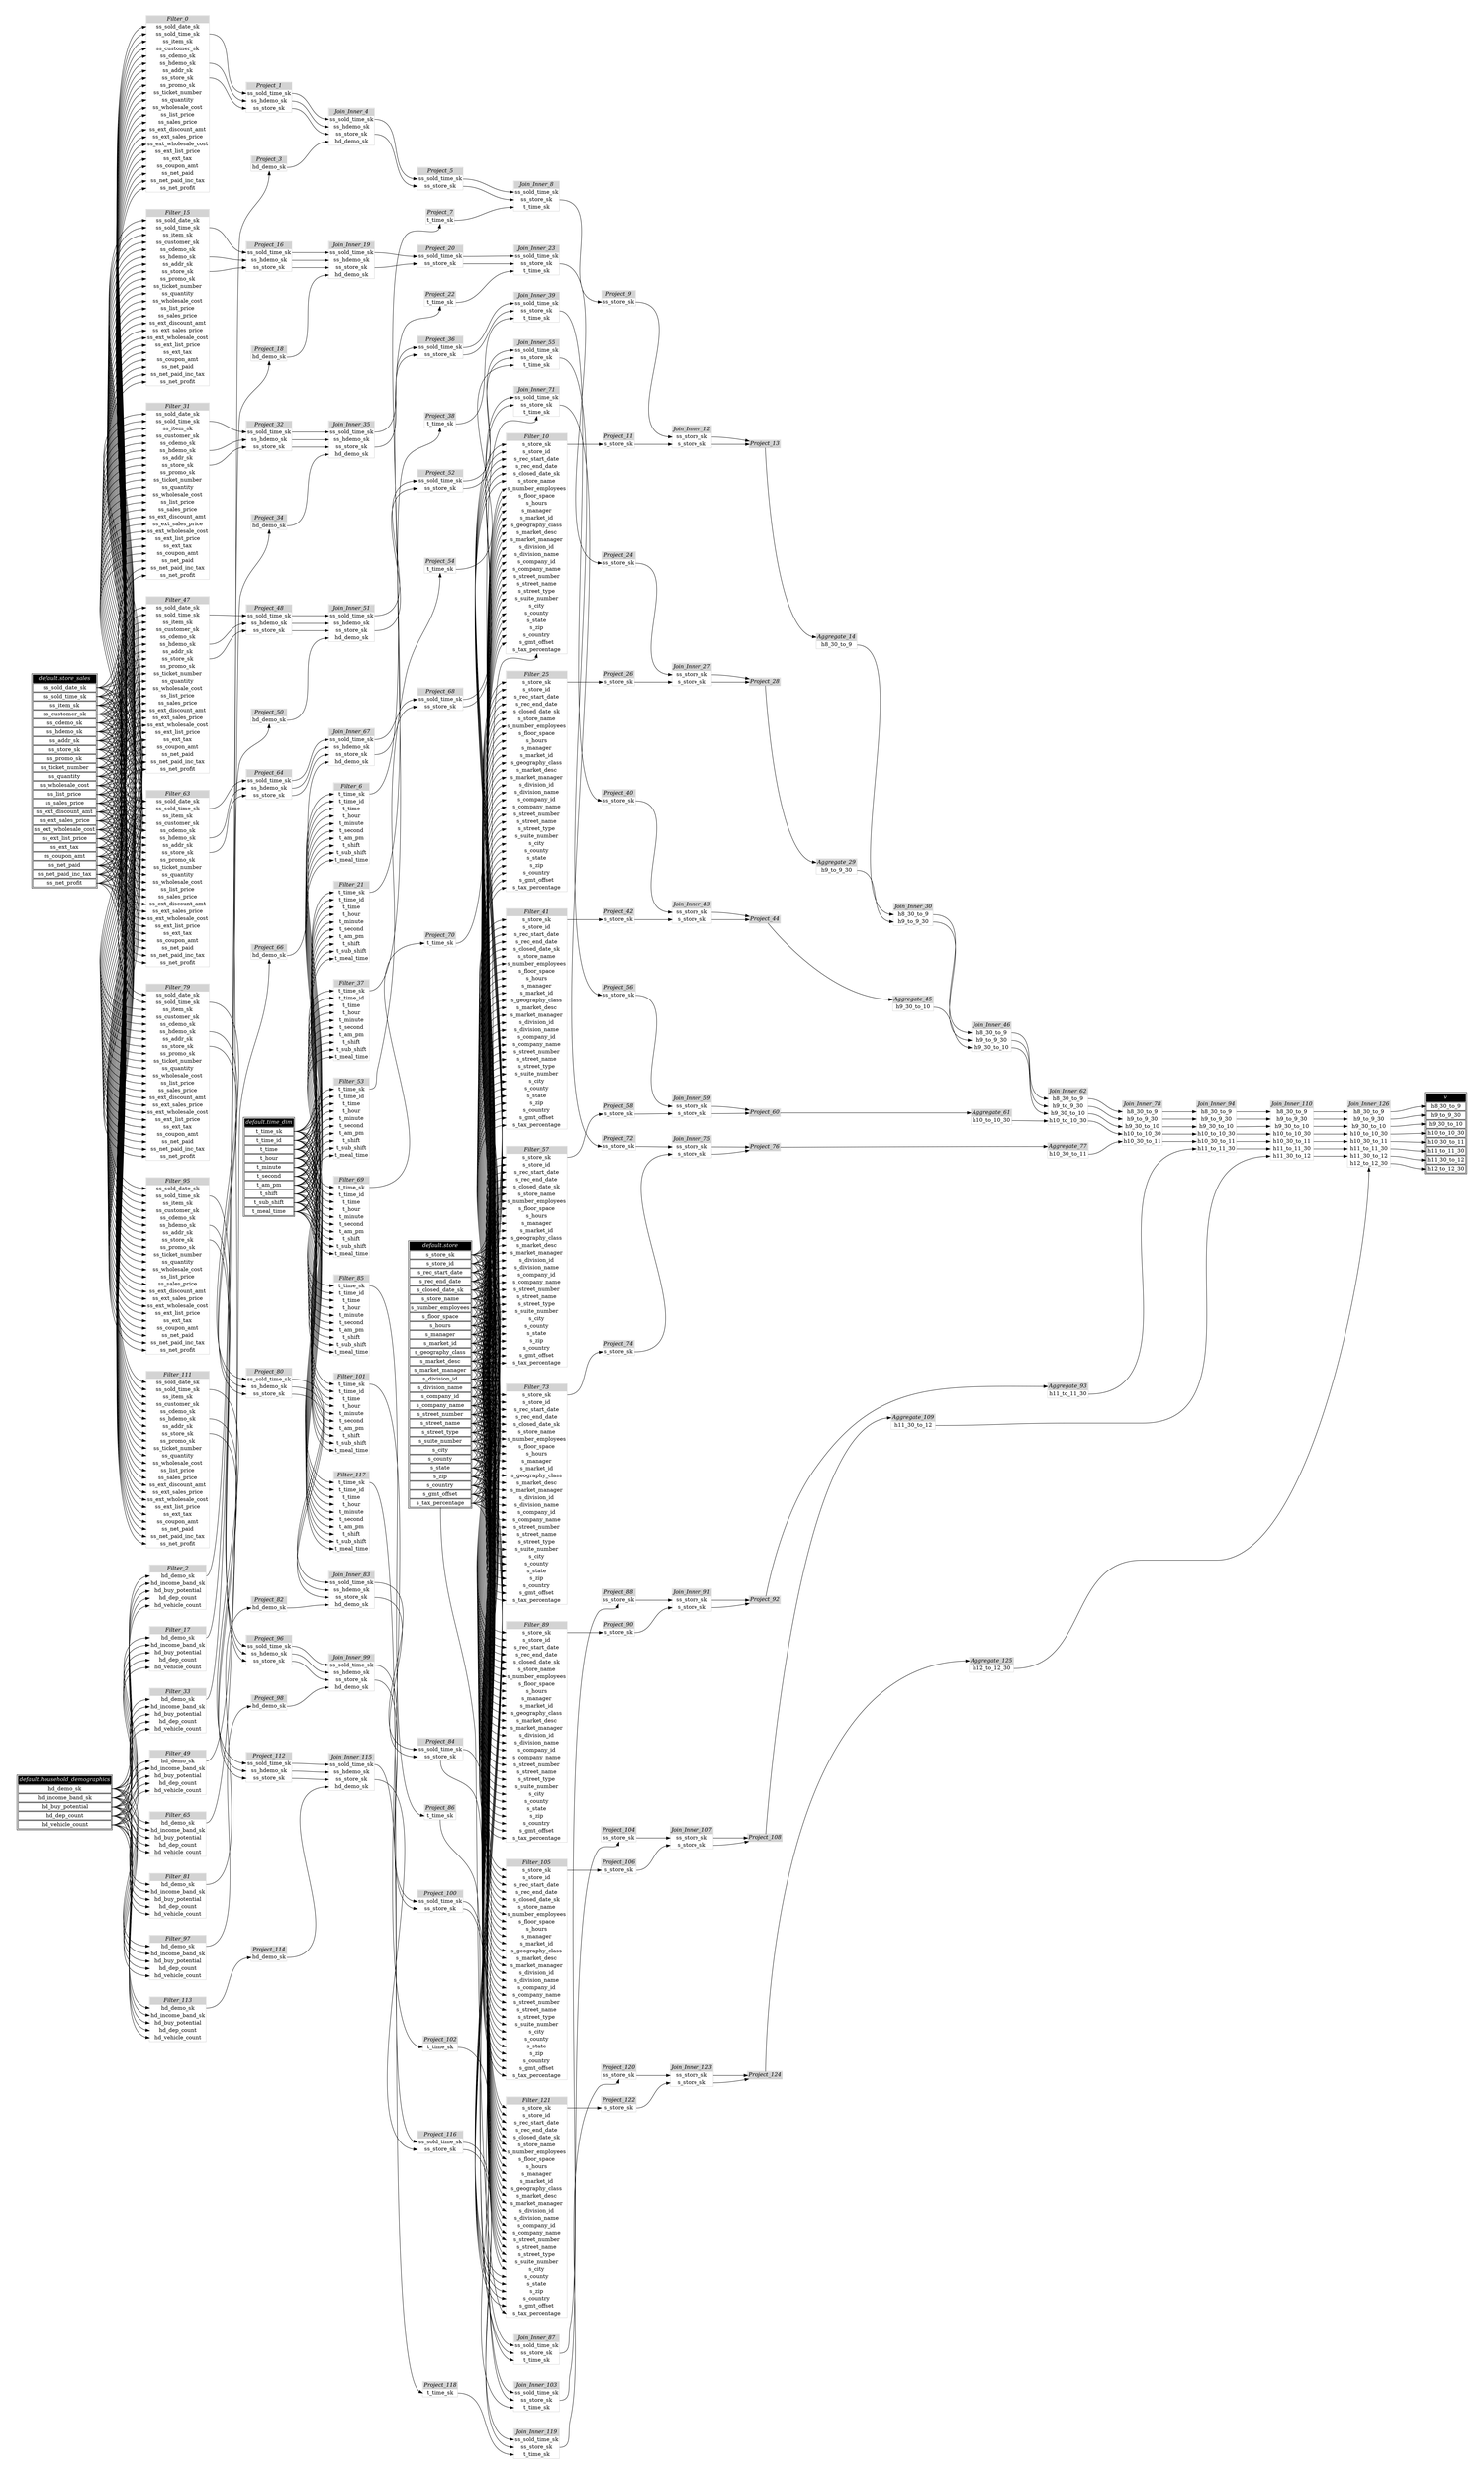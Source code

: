 // Automatically generated by TPCDSFlowTestSuite


digraph {
  graph [pad="0.5" nodesep="0.5" ranksep="1" fontname="Helvetica" rankdir=LR];
  node [shape=plaintext]

  
"Aggregate_109" [label=<
<table color="lightgray" border="1" cellborder="0" cellspacing="0">
  <tr><td bgcolor="lightgray" port="nodeName"><i>Aggregate_109</i></td></tr>
  <tr><td port="0">h11_30_to_12</td></tr>
</table>>];
       

"Aggregate_125" [label=<
<table color="lightgray" border="1" cellborder="0" cellspacing="0">
  <tr><td bgcolor="lightgray" port="nodeName"><i>Aggregate_125</i></td></tr>
  <tr><td port="0">h12_to_12_30</td></tr>
</table>>];
       

"Aggregate_14" [label=<
<table color="lightgray" border="1" cellborder="0" cellspacing="0">
  <tr><td bgcolor="lightgray" port="nodeName"><i>Aggregate_14</i></td></tr>
  <tr><td port="0">h8_30_to_9</td></tr>
</table>>];
       

"Aggregate_29" [label=<
<table color="lightgray" border="1" cellborder="0" cellspacing="0">
  <tr><td bgcolor="lightgray" port="nodeName"><i>Aggregate_29</i></td></tr>
  <tr><td port="0">h9_to_9_30</td></tr>
</table>>];
       

"Aggregate_45" [label=<
<table color="lightgray" border="1" cellborder="0" cellspacing="0">
  <tr><td bgcolor="lightgray" port="nodeName"><i>Aggregate_45</i></td></tr>
  <tr><td port="0">h9_30_to_10</td></tr>
</table>>];
       

"Aggregate_61" [label=<
<table color="lightgray" border="1" cellborder="0" cellspacing="0">
  <tr><td bgcolor="lightgray" port="nodeName"><i>Aggregate_61</i></td></tr>
  <tr><td port="0">h10_to_10_30</td></tr>
</table>>];
       

"Aggregate_77" [label=<
<table color="lightgray" border="1" cellborder="0" cellspacing="0">
  <tr><td bgcolor="lightgray" port="nodeName"><i>Aggregate_77</i></td></tr>
  <tr><td port="0">h10_30_to_11</td></tr>
</table>>];
       

"Aggregate_93" [label=<
<table color="lightgray" border="1" cellborder="0" cellspacing="0">
  <tr><td bgcolor="lightgray" port="nodeName"><i>Aggregate_93</i></td></tr>
  <tr><td port="0">h11_to_11_30</td></tr>
</table>>];
       

"Filter_0" [label=<
<table color="lightgray" border="1" cellborder="0" cellspacing="0">
  <tr><td bgcolor="lightgray" port="nodeName"><i>Filter_0</i></td></tr>
  <tr><td port="0">ss_sold_date_sk</td></tr>
<tr><td port="1">ss_sold_time_sk</td></tr>
<tr><td port="2">ss_item_sk</td></tr>
<tr><td port="3">ss_customer_sk</td></tr>
<tr><td port="4">ss_cdemo_sk</td></tr>
<tr><td port="5">ss_hdemo_sk</td></tr>
<tr><td port="6">ss_addr_sk</td></tr>
<tr><td port="7">ss_store_sk</td></tr>
<tr><td port="8">ss_promo_sk</td></tr>
<tr><td port="9">ss_ticket_number</td></tr>
<tr><td port="10">ss_quantity</td></tr>
<tr><td port="11">ss_wholesale_cost</td></tr>
<tr><td port="12">ss_list_price</td></tr>
<tr><td port="13">ss_sales_price</td></tr>
<tr><td port="14">ss_ext_discount_amt</td></tr>
<tr><td port="15">ss_ext_sales_price</td></tr>
<tr><td port="16">ss_ext_wholesale_cost</td></tr>
<tr><td port="17">ss_ext_list_price</td></tr>
<tr><td port="18">ss_ext_tax</td></tr>
<tr><td port="19">ss_coupon_amt</td></tr>
<tr><td port="20">ss_net_paid</td></tr>
<tr><td port="21">ss_net_paid_inc_tax</td></tr>
<tr><td port="22">ss_net_profit</td></tr>
</table>>];
       

"Filter_10" [label=<
<table color="lightgray" border="1" cellborder="0" cellspacing="0">
  <tr><td bgcolor="lightgray" port="nodeName"><i>Filter_10</i></td></tr>
  <tr><td port="0">s_store_sk</td></tr>
<tr><td port="1">s_store_id</td></tr>
<tr><td port="2">s_rec_start_date</td></tr>
<tr><td port="3">s_rec_end_date</td></tr>
<tr><td port="4">s_closed_date_sk</td></tr>
<tr><td port="5">s_store_name</td></tr>
<tr><td port="6">s_number_employees</td></tr>
<tr><td port="7">s_floor_space</td></tr>
<tr><td port="8">s_hours</td></tr>
<tr><td port="9">s_manager</td></tr>
<tr><td port="10">s_market_id</td></tr>
<tr><td port="11">s_geography_class</td></tr>
<tr><td port="12">s_market_desc</td></tr>
<tr><td port="13">s_market_manager</td></tr>
<tr><td port="14">s_division_id</td></tr>
<tr><td port="15">s_division_name</td></tr>
<tr><td port="16">s_company_id</td></tr>
<tr><td port="17">s_company_name</td></tr>
<tr><td port="18">s_street_number</td></tr>
<tr><td port="19">s_street_name</td></tr>
<tr><td port="20">s_street_type</td></tr>
<tr><td port="21">s_suite_number</td></tr>
<tr><td port="22">s_city</td></tr>
<tr><td port="23">s_county</td></tr>
<tr><td port="24">s_state</td></tr>
<tr><td port="25">s_zip</td></tr>
<tr><td port="26">s_country</td></tr>
<tr><td port="27">s_gmt_offset</td></tr>
<tr><td port="28">s_tax_percentage</td></tr>
</table>>];
       

"Filter_101" [label=<
<table color="lightgray" border="1" cellborder="0" cellspacing="0">
  <tr><td bgcolor="lightgray" port="nodeName"><i>Filter_101</i></td></tr>
  <tr><td port="0">t_time_sk</td></tr>
<tr><td port="1">t_time_id</td></tr>
<tr><td port="2">t_time</td></tr>
<tr><td port="3">t_hour</td></tr>
<tr><td port="4">t_minute</td></tr>
<tr><td port="5">t_second</td></tr>
<tr><td port="6">t_am_pm</td></tr>
<tr><td port="7">t_shift</td></tr>
<tr><td port="8">t_sub_shift</td></tr>
<tr><td port="9">t_meal_time</td></tr>
</table>>];
       

"Filter_105" [label=<
<table color="lightgray" border="1" cellborder="0" cellspacing="0">
  <tr><td bgcolor="lightgray" port="nodeName"><i>Filter_105</i></td></tr>
  <tr><td port="0">s_store_sk</td></tr>
<tr><td port="1">s_store_id</td></tr>
<tr><td port="2">s_rec_start_date</td></tr>
<tr><td port="3">s_rec_end_date</td></tr>
<tr><td port="4">s_closed_date_sk</td></tr>
<tr><td port="5">s_store_name</td></tr>
<tr><td port="6">s_number_employees</td></tr>
<tr><td port="7">s_floor_space</td></tr>
<tr><td port="8">s_hours</td></tr>
<tr><td port="9">s_manager</td></tr>
<tr><td port="10">s_market_id</td></tr>
<tr><td port="11">s_geography_class</td></tr>
<tr><td port="12">s_market_desc</td></tr>
<tr><td port="13">s_market_manager</td></tr>
<tr><td port="14">s_division_id</td></tr>
<tr><td port="15">s_division_name</td></tr>
<tr><td port="16">s_company_id</td></tr>
<tr><td port="17">s_company_name</td></tr>
<tr><td port="18">s_street_number</td></tr>
<tr><td port="19">s_street_name</td></tr>
<tr><td port="20">s_street_type</td></tr>
<tr><td port="21">s_suite_number</td></tr>
<tr><td port="22">s_city</td></tr>
<tr><td port="23">s_county</td></tr>
<tr><td port="24">s_state</td></tr>
<tr><td port="25">s_zip</td></tr>
<tr><td port="26">s_country</td></tr>
<tr><td port="27">s_gmt_offset</td></tr>
<tr><td port="28">s_tax_percentage</td></tr>
</table>>];
       

"Filter_111" [label=<
<table color="lightgray" border="1" cellborder="0" cellspacing="0">
  <tr><td bgcolor="lightgray" port="nodeName"><i>Filter_111</i></td></tr>
  <tr><td port="0">ss_sold_date_sk</td></tr>
<tr><td port="1">ss_sold_time_sk</td></tr>
<tr><td port="2">ss_item_sk</td></tr>
<tr><td port="3">ss_customer_sk</td></tr>
<tr><td port="4">ss_cdemo_sk</td></tr>
<tr><td port="5">ss_hdemo_sk</td></tr>
<tr><td port="6">ss_addr_sk</td></tr>
<tr><td port="7">ss_store_sk</td></tr>
<tr><td port="8">ss_promo_sk</td></tr>
<tr><td port="9">ss_ticket_number</td></tr>
<tr><td port="10">ss_quantity</td></tr>
<tr><td port="11">ss_wholesale_cost</td></tr>
<tr><td port="12">ss_list_price</td></tr>
<tr><td port="13">ss_sales_price</td></tr>
<tr><td port="14">ss_ext_discount_amt</td></tr>
<tr><td port="15">ss_ext_sales_price</td></tr>
<tr><td port="16">ss_ext_wholesale_cost</td></tr>
<tr><td port="17">ss_ext_list_price</td></tr>
<tr><td port="18">ss_ext_tax</td></tr>
<tr><td port="19">ss_coupon_amt</td></tr>
<tr><td port="20">ss_net_paid</td></tr>
<tr><td port="21">ss_net_paid_inc_tax</td></tr>
<tr><td port="22">ss_net_profit</td></tr>
</table>>];
       

"Filter_113" [label=<
<table color="lightgray" border="1" cellborder="0" cellspacing="0">
  <tr><td bgcolor="lightgray" port="nodeName"><i>Filter_113</i></td></tr>
  <tr><td port="0">hd_demo_sk</td></tr>
<tr><td port="1">hd_income_band_sk</td></tr>
<tr><td port="2">hd_buy_potential</td></tr>
<tr><td port="3">hd_dep_count</td></tr>
<tr><td port="4">hd_vehicle_count</td></tr>
</table>>];
       

"Filter_117" [label=<
<table color="lightgray" border="1" cellborder="0" cellspacing="0">
  <tr><td bgcolor="lightgray" port="nodeName"><i>Filter_117</i></td></tr>
  <tr><td port="0">t_time_sk</td></tr>
<tr><td port="1">t_time_id</td></tr>
<tr><td port="2">t_time</td></tr>
<tr><td port="3">t_hour</td></tr>
<tr><td port="4">t_minute</td></tr>
<tr><td port="5">t_second</td></tr>
<tr><td port="6">t_am_pm</td></tr>
<tr><td port="7">t_shift</td></tr>
<tr><td port="8">t_sub_shift</td></tr>
<tr><td port="9">t_meal_time</td></tr>
</table>>];
       

"Filter_121" [label=<
<table color="lightgray" border="1" cellborder="0" cellspacing="0">
  <tr><td bgcolor="lightgray" port="nodeName"><i>Filter_121</i></td></tr>
  <tr><td port="0">s_store_sk</td></tr>
<tr><td port="1">s_store_id</td></tr>
<tr><td port="2">s_rec_start_date</td></tr>
<tr><td port="3">s_rec_end_date</td></tr>
<tr><td port="4">s_closed_date_sk</td></tr>
<tr><td port="5">s_store_name</td></tr>
<tr><td port="6">s_number_employees</td></tr>
<tr><td port="7">s_floor_space</td></tr>
<tr><td port="8">s_hours</td></tr>
<tr><td port="9">s_manager</td></tr>
<tr><td port="10">s_market_id</td></tr>
<tr><td port="11">s_geography_class</td></tr>
<tr><td port="12">s_market_desc</td></tr>
<tr><td port="13">s_market_manager</td></tr>
<tr><td port="14">s_division_id</td></tr>
<tr><td port="15">s_division_name</td></tr>
<tr><td port="16">s_company_id</td></tr>
<tr><td port="17">s_company_name</td></tr>
<tr><td port="18">s_street_number</td></tr>
<tr><td port="19">s_street_name</td></tr>
<tr><td port="20">s_street_type</td></tr>
<tr><td port="21">s_suite_number</td></tr>
<tr><td port="22">s_city</td></tr>
<tr><td port="23">s_county</td></tr>
<tr><td port="24">s_state</td></tr>
<tr><td port="25">s_zip</td></tr>
<tr><td port="26">s_country</td></tr>
<tr><td port="27">s_gmt_offset</td></tr>
<tr><td port="28">s_tax_percentage</td></tr>
</table>>];
       

"Filter_15" [label=<
<table color="lightgray" border="1" cellborder="0" cellspacing="0">
  <tr><td bgcolor="lightgray" port="nodeName"><i>Filter_15</i></td></tr>
  <tr><td port="0">ss_sold_date_sk</td></tr>
<tr><td port="1">ss_sold_time_sk</td></tr>
<tr><td port="2">ss_item_sk</td></tr>
<tr><td port="3">ss_customer_sk</td></tr>
<tr><td port="4">ss_cdemo_sk</td></tr>
<tr><td port="5">ss_hdemo_sk</td></tr>
<tr><td port="6">ss_addr_sk</td></tr>
<tr><td port="7">ss_store_sk</td></tr>
<tr><td port="8">ss_promo_sk</td></tr>
<tr><td port="9">ss_ticket_number</td></tr>
<tr><td port="10">ss_quantity</td></tr>
<tr><td port="11">ss_wholesale_cost</td></tr>
<tr><td port="12">ss_list_price</td></tr>
<tr><td port="13">ss_sales_price</td></tr>
<tr><td port="14">ss_ext_discount_amt</td></tr>
<tr><td port="15">ss_ext_sales_price</td></tr>
<tr><td port="16">ss_ext_wholesale_cost</td></tr>
<tr><td port="17">ss_ext_list_price</td></tr>
<tr><td port="18">ss_ext_tax</td></tr>
<tr><td port="19">ss_coupon_amt</td></tr>
<tr><td port="20">ss_net_paid</td></tr>
<tr><td port="21">ss_net_paid_inc_tax</td></tr>
<tr><td port="22">ss_net_profit</td></tr>
</table>>];
       

"Filter_17" [label=<
<table color="lightgray" border="1" cellborder="0" cellspacing="0">
  <tr><td bgcolor="lightgray" port="nodeName"><i>Filter_17</i></td></tr>
  <tr><td port="0">hd_demo_sk</td></tr>
<tr><td port="1">hd_income_band_sk</td></tr>
<tr><td port="2">hd_buy_potential</td></tr>
<tr><td port="3">hd_dep_count</td></tr>
<tr><td port="4">hd_vehicle_count</td></tr>
</table>>];
       

"Filter_2" [label=<
<table color="lightgray" border="1" cellborder="0" cellspacing="0">
  <tr><td bgcolor="lightgray" port="nodeName"><i>Filter_2</i></td></tr>
  <tr><td port="0">hd_demo_sk</td></tr>
<tr><td port="1">hd_income_band_sk</td></tr>
<tr><td port="2">hd_buy_potential</td></tr>
<tr><td port="3">hd_dep_count</td></tr>
<tr><td port="4">hd_vehicle_count</td></tr>
</table>>];
       

"Filter_21" [label=<
<table color="lightgray" border="1" cellborder="0" cellspacing="0">
  <tr><td bgcolor="lightgray" port="nodeName"><i>Filter_21</i></td></tr>
  <tr><td port="0">t_time_sk</td></tr>
<tr><td port="1">t_time_id</td></tr>
<tr><td port="2">t_time</td></tr>
<tr><td port="3">t_hour</td></tr>
<tr><td port="4">t_minute</td></tr>
<tr><td port="5">t_second</td></tr>
<tr><td port="6">t_am_pm</td></tr>
<tr><td port="7">t_shift</td></tr>
<tr><td port="8">t_sub_shift</td></tr>
<tr><td port="9">t_meal_time</td></tr>
</table>>];
       

"Filter_25" [label=<
<table color="lightgray" border="1" cellborder="0" cellspacing="0">
  <tr><td bgcolor="lightgray" port="nodeName"><i>Filter_25</i></td></tr>
  <tr><td port="0">s_store_sk</td></tr>
<tr><td port="1">s_store_id</td></tr>
<tr><td port="2">s_rec_start_date</td></tr>
<tr><td port="3">s_rec_end_date</td></tr>
<tr><td port="4">s_closed_date_sk</td></tr>
<tr><td port="5">s_store_name</td></tr>
<tr><td port="6">s_number_employees</td></tr>
<tr><td port="7">s_floor_space</td></tr>
<tr><td port="8">s_hours</td></tr>
<tr><td port="9">s_manager</td></tr>
<tr><td port="10">s_market_id</td></tr>
<tr><td port="11">s_geography_class</td></tr>
<tr><td port="12">s_market_desc</td></tr>
<tr><td port="13">s_market_manager</td></tr>
<tr><td port="14">s_division_id</td></tr>
<tr><td port="15">s_division_name</td></tr>
<tr><td port="16">s_company_id</td></tr>
<tr><td port="17">s_company_name</td></tr>
<tr><td port="18">s_street_number</td></tr>
<tr><td port="19">s_street_name</td></tr>
<tr><td port="20">s_street_type</td></tr>
<tr><td port="21">s_suite_number</td></tr>
<tr><td port="22">s_city</td></tr>
<tr><td port="23">s_county</td></tr>
<tr><td port="24">s_state</td></tr>
<tr><td port="25">s_zip</td></tr>
<tr><td port="26">s_country</td></tr>
<tr><td port="27">s_gmt_offset</td></tr>
<tr><td port="28">s_tax_percentage</td></tr>
</table>>];
       

"Filter_31" [label=<
<table color="lightgray" border="1" cellborder="0" cellspacing="0">
  <tr><td bgcolor="lightgray" port="nodeName"><i>Filter_31</i></td></tr>
  <tr><td port="0">ss_sold_date_sk</td></tr>
<tr><td port="1">ss_sold_time_sk</td></tr>
<tr><td port="2">ss_item_sk</td></tr>
<tr><td port="3">ss_customer_sk</td></tr>
<tr><td port="4">ss_cdemo_sk</td></tr>
<tr><td port="5">ss_hdemo_sk</td></tr>
<tr><td port="6">ss_addr_sk</td></tr>
<tr><td port="7">ss_store_sk</td></tr>
<tr><td port="8">ss_promo_sk</td></tr>
<tr><td port="9">ss_ticket_number</td></tr>
<tr><td port="10">ss_quantity</td></tr>
<tr><td port="11">ss_wholesale_cost</td></tr>
<tr><td port="12">ss_list_price</td></tr>
<tr><td port="13">ss_sales_price</td></tr>
<tr><td port="14">ss_ext_discount_amt</td></tr>
<tr><td port="15">ss_ext_sales_price</td></tr>
<tr><td port="16">ss_ext_wholesale_cost</td></tr>
<tr><td port="17">ss_ext_list_price</td></tr>
<tr><td port="18">ss_ext_tax</td></tr>
<tr><td port="19">ss_coupon_amt</td></tr>
<tr><td port="20">ss_net_paid</td></tr>
<tr><td port="21">ss_net_paid_inc_tax</td></tr>
<tr><td port="22">ss_net_profit</td></tr>
</table>>];
       

"Filter_33" [label=<
<table color="lightgray" border="1" cellborder="0" cellspacing="0">
  <tr><td bgcolor="lightgray" port="nodeName"><i>Filter_33</i></td></tr>
  <tr><td port="0">hd_demo_sk</td></tr>
<tr><td port="1">hd_income_band_sk</td></tr>
<tr><td port="2">hd_buy_potential</td></tr>
<tr><td port="3">hd_dep_count</td></tr>
<tr><td port="4">hd_vehicle_count</td></tr>
</table>>];
       

"Filter_37" [label=<
<table color="lightgray" border="1" cellborder="0" cellspacing="0">
  <tr><td bgcolor="lightgray" port="nodeName"><i>Filter_37</i></td></tr>
  <tr><td port="0">t_time_sk</td></tr>
<tr><td port="1">t_time_id</td></tr>
<tr><td port="2">t_time</td></tr>
<tr><td port="3">t_hour</td></tr>
<tr><td port="4">t_minute</td></tr>
<tr><td port="5">t_second</td></tr>
<tr><td port="6">t_am_pm</td></tr>
<tr><td port="7">t_shift</td></tr>
<tr><td port="8">t_sub_shift</td></tr>
<tr><td port="9">t_meal_time</td></tr>
</table>>];
       

"Filter_41" [label=<
<table color="lightgray" border="1" cellborder="0" cellspacing="0">
  <tr><td bgcolor="lightgray" port="nodeName"><i>Filter_41</i></td></tr>
  <tr><td port="0">s_store_sk</td></tr>
<tr><td port="1">s_store_id</td></tr>
<tr><td port="2">s_rec_start_date</td></tr>
<tr><td port="3">s_rec_end_date</td></tr>
<tr><td port="4">s_closed_date_sk</td></tr>
<tr><td port="5">s_store_name</td></tr>
<tr><td port="6">s_number_employees</td></tr>
<tr><td port="7">s_floor_space</td></tr>
<tr><td port="8">s_hours</td></tr>
<tr><td port="9">s_manager</td></tr>
<tr><td port="10">s_market_id</td></tr>
<tr><td port="11">s_geography_class</td></tr>
<tr><td port="12">s_market_desc</td></tr>
<tr><td port="13">s_market_manager</td></tr>
<tr><td port="14">s_division_id</td></tr>
<tr><td port="15">s_division_name</td></tr>
<tr><td port="16">s_company_id</td></tr>
<tr><td port="17">s_company_name</td></tr>
<tr><td port="18">s_street_number</td></tr>
<tr><td port="19">s_street_name</td></tr>
<tr><td port="20">s_street_type</td></tr>
<tr><td port="21">s_suite_number</td></tr>
<tr><td port="22">s_city</td></tr>
<tr><td port="23">s_county</td></tr>
<tr><td port="24">s_state</td></tr>
<tr><td port="25">s_zip</td></tr>
<tr><td port="26">s_country</td></tr>
<tr><td port="27">s_gmt_offset</td></tr>
<tr><td port="28">s_tax_percentage</td></tr>
</table>>];
       

"Filter_47" [label=<
<table color="lightgray" border="1" cellborder="0" cellspacing="0">
  <tr><td bgcolor="lightgray" port="nodeName"><i>Filter_47</i></td></tr>
  <tr><td port="0">ss_sold_date_sk</td></tr>
<tr><td port="1">ss_sold_time_sk</td></tr>
<tr><td port="2">ss_item_sk</td></tr>
<tr><td port="3">ss_customer_sk</td></tr>
<tr><td port="4">ss_cdemo_sk</td></tr>
<tr><td port="5">ss_hdemo_sk</td></tr>
<tr><td port="6">ss_addr_sk</td></tr>
<tr><td port="7">ss_store_sk</td></tr>
<tr><td port="8">ss_promo_sk</td></tr>
<tr><td port="9">ss_ticket_number</td></tr>
<tr><td port="10">ss_quantity</td></tr>
<tr><td port="11">ss_wholesale_cost</td></tr>
<tr><td port="12">ss_list_price</td></tr>
<tr><td port="13">ss_sales_price</td></tr>
<tr><td port="14">ss_ext_discount_amt</td></tr>
<tr><td port="15">ss_ext_sales_price</td></tr>
<tr><td port="16">ss_ext_wholesale_cost</td></tr>
<tr><td port="17">ss_ext_list_price</td></tr>
<tr><td port="18">ss_ext_tax</td></tr>
<tr><td port="19">ss_coupon_amt</td></tr>
<tr><td port="20">ss_net_paid</td></tr>
<tr><td port="21">ss_net_paid_inc_tax</td></tr>
<tr><td port="22">ss_net_profit</td></tr>
</table>>];
       

"Filter_49" [label=<
<table color="lightgray" border="1" cellborder="0" cellspacing="0">
  <tr><td bgcolor="lightgray" port="nodeName"><i>Filter_49</i></td></tr>
  <tr><td port="0">hd_demo_sk</td></tr>
<tr><td port="1">hd_income_band_sk</td></tr>
<tr><td port="2">hd_buy_potential</td></tr>
<tr><td port="3">hd_dep_count</td></tr>
<tr><td port="4">hd_vehicle_count</td></tr>
</table>>];
       

"Filter_53" [label=<
<table color="lightgray" border="1" cellborder="0" cellspacing="0">
  <tr><td bgcolor="lightgray" port="nodeName"><i>Filter_53</i></td></tr>
  <tr><td port="0">t_time_sk</td></tr>
<tr><td port="1">t_time_id</td></tr>
<tr><td port="2">t_time</td></tr>
<tr><td port="3">t_hour</td></tr>
<tr><td port="4">t_minute</td></tr>
<tr><td port="5">t_second</td></tr>
<tr><td port="6">t_am_pm</td></tr>
<tr><td port="7">t_shift</td></tr>
<tr><td port="8">t_sub_shift</td></tr>
<tr><td port="9">t_meal_time</td></tr>
</table>>];
       

"Filter_57" [label=<
<table color="lightgray" border="1" cellborder="0" cellspacing="0">
  <tr><td bgcolor="lightgray" port="nodeName"><i>Filter_57</i></td></tr>
  <tr><td port="0">s_store_sk</td></tr>
<tr><td port="1">s_store_id</td></tr>
<tr><td port="2">s_rec_start_date</td></tr>
<tr><td port="3">s_rec_end_date</td></tr>
<tr><td port="4">s_closed_date_sk</td></tr>
<tr><td port="5">s_store_name</td></tr>
<tr><td port="6">s_number_employees</td></tr>
<tr><td port="7">s_floor_space</td></tr>
<tr><td port="8">s_hours</td></tr>
<tr><td port="9">s_manager</td></tr>
<tr><td port="10">s_market_id</td></tr>
<tr><td port="11">s_geography_class</td></tr>
<tr><td port="12">s_market_desc</td></tr>
<tr><td port="13">s_market_manager</td></tr>
<tr><td port="14">s_division_id</td></tr>
<tr><td port="15">s_division_name</td></tr>
<tr><td port="16">s_company_id</td></tr>
<tr><td port="17">s_company_name</td></tr>
<tr><td port="18">s_street_number</td></tr>
<tr><td port="19">s_street_name</td></tr>
<tr><td port="20">s_street_type</td></tr>
<tr><td port="21">s_suite_number</td></tr>
<tr><td port="22">s_city</td></tr>
<tr><td port="23">s_county</td></tr>
<tr><td port="24">s_state</td></tr>
<tr><td port="25">s_zip</td></tr>
<tr><td port="26">s_country</td></tr>
<tr><td port="27">s_gmt_offset</td></tr>
<tr><td port="28">s_tax_percentage</td></tr>
</table>>];
       

"Filter_6" [label=<
<table color="lightgray" border="1" cellborder="0" cellspacing="0">
  <tr><td bgcolor="lightgray" port="nodeName"><i>Filter_6</i></td></tr>
  <tr><td port="0">t_time_sk</td></tr>
<tr><td port="1">t_time_id</td></tr>
<tr><td port="2">t_time</td></tr>
<tr><td port="3">t_hour</td></tr>
<tr><td port="4">t_minute</td></tr>
<tr><td port="5">t_second</td></tr>
<tr><td port="6">t_am_pm</td></tr>
<tr><td port="7">t_shift</td></tr>
<tr><td port="8">t_sub_shift</td></tr>
<tr><td port="9">t_meal_time</td></tr>
</table>>];
       

"Filter_63" [label=<
<table color="lightgray" border="1" cellborder="0" cellspacing="0">
  <tr><td bgcolor="lightgray" port="nodeName"><i>Filter_63</i></td></tr>
  <tr><td port="0">ss_sold_date_sk</td></tr>
<tr><td port="1">ss_sold_time_sk</td></tr>
<tr><td port="2">ss_item_sk</td></tr>
<tr><td port="3">ss_customer_sk</td></tr>
<tr><td port="4">ss_cdemo_sk</td></tr>
<tr><td port="5">ss_hdemo_sk</td></tr>
<tr><td port="6">ss_addr_sk</td></tr>
<tr><td port="7">ss_store_sk</td></tr>
<tr><td port="8">ss_promo_sk</td></tr>
<tr><td port="9">ss_ticket_number</td></tr>
<tr><td port="10">ss_quantity</td></tr>
<tr><td port="11">ss_wholesale_cost</td></tr>
<tr><td port="12">ss_list_price</td></tr>
<tr><td port="13">ss_sales_price</td></tr>
<tr><td port="14">ss_ext_discount_amt</td></tr>
<tr><td port="15">ss_ext_sales_price</td></tr>
<tr><td port="16">ss_ext_wholesale_cost</td></tr>
<tr><td port="17">ss_ext_list_price</td></tr>
<tr><td port="18">ss_ext_tax</td></tr>
<tr><td port="19">ss_coupon_amt</td></tr>
<tr><td port="20">ss_net_paid</td></tr>
<tr><td port="21">ss_net_paid_inc_tax</td></tr>
<tr><td port="22">ss_net_profit</td></tr>
</table>>];
       

"Filter_65" [label=<
<table color="lightgray" border="1" cellborder="0" cellspacing="0">
  <tr><td bgcolor="lightgray" port="nodeName"><i>Filter_65</i></td></tr>
  <tr><td port="0">hd_demo_sk</td></tr>
<tr><td port="1">hd_income_band_sk</td></tr>
<tr><td port="2">hd_buy_potential</td></tr>
<tr><td port="3">hd_dep_count</td></tr>
<tr><td port="4">hd_vehicle_count</td></tr>
</table>>];
       

"Filter_69" [label=<
<table color="lightgray" border="1" cellborder="0" cellspacing="0">
  <tr><td bgcolor="lightgray" port="nodeName"><i>Filter_69</i></td></tr>
  <tr><td port="0">t_time_sk</td></tr>
<tr><td port="1">t_time_id</td></tr>
<tr><td port="2">t_time</td></tr>
<tr><td port="3">t_hour</td></tr>
<tr><td port="4">t_minute</td></tr>
<tr><td port="5">t_second</td></tr>
<tr><td port="6">t_am_pm</td></tr>
<tr><td port="7">t_shift</td></tr>
<tr><td port="8">t_sub_shift</td></tr>
<tr><td port="9">t_meal_time</td></tr>
</table>>];
       

"Filter_73" [label=<
<table color="lightgray" border="1" cellborder="0" cellspacing="0">
  <tr><td bgcolor="lightgray" port="nodeName"><i>Filter_73</i></td></tr>
  <tr><td port="0">s_store_sk</td></tr>
<tr><td port="1">s_store_id</td></tr>
<tr><td port="2">s_rec_start_date</td></tr>
<tr><td port="3">s_rec_end_date</td></tr>
<tr><td port="4">s_closed_date_sk</td></tr>
<tr><td port="5">s_store_name</td></tr>
<tr><td port="6">s_number_employees</td></tr>
<tr><td port="7">s_floor_space</td></tr>
<tr><td port="8">s_hours</td></tr>
<tr><td port="9">s_manager</td></tr>
<tr><td port="10">s_market_id</td></tr>
<tr><td port="11">s_geography_class</td></tr>
<tr><td port="12">s_market_desc</td></tr>
<tr><td port="13">s_market_manager</td></tr>
<tr><td port="14">s_division_id</td></tr>
<tr><td port="15">s_division_name</td></tr>
<tr><td port="16">s_company_id</td></tr>
<tr><td port="17">s_company_name</td></tr>
<tr><td port="18">s_street_number</td></tr>
<tr><td port="19">s_street_name</td></tr>
<tr><td port="20">s_street_type</td></tr>
<tr><td port="21">s_suite_number</td></tr>
<tr><td port="22">s_city</td></tr>
<tr><td port="23">s_county</td></tr>
<tr><td port="24">s_state</td></tr>
<tr><td port="25">s_zip</td></tr>
<tr><td port="26">s_country</td></tr>
<tr><td port="27">s_gmt_offset</td></tr>
<tr><td port="28">s_tax_percentage</td></tr>
</table>>];
       

"Filter_79" [label=<
<table color="lightgray" border="1" cellborder="0" cellspacing="0">
  <tr><td bgcolor="lightgray" port="nodeName"><i>Filter_79</i></td></tr>
  <tr><td port="0">ss_sold_date_sk</td></tr>
<tr><td port="1">ss_sold_time_sk</td></tr>
<tr><td port="2">ss_item_sk</td></tr>
<tr><td port="3">ss_customer_sk</td></tr>
<tr><td port="4">ss_cdemo_sk</td></tr>
<tr><td port="5">ss_hdemo_sk</td></tr>
<tr><td port="6">ss_addr_sk</td></tr>
<tr><td port="7">ss_store_sk</td></tr>
<tr><td port="8">ss_promo_sk</td></tr>
<tr><td port="9">ss_ticket_number</td></tr>
<tr><td port="10">ss_quantity</td></tr>
<tr><td port="11">ss_wholesale_cost</td></tr>
<tr><td port="12">ss_list_price</td></tr>
<tr><td port="13">ss_sales_price</td></tr>
<tr><td port="14">ss_ext_discount_amt</td></tr>
<tr><td port="15">ss_ext_sales_price</td></tr>
<tr><td port="16">ss_ext_wholesale_cost</td></tr>
<tr><td port="17">ss_ext_list_price</td></tr>
<tr><td port="18">ss_ext_tax</td></tr>
<tr><td port="19">ss_coupon_amt</td></tr>
<tr><td port="20">ss_net_paid</td></tr>
<tr><td port="21">ss_net_paid_inc_tax</td></tr>
<tr><td port="22">ss_net_profit</td></tr>
</table>>];
       

"Filter_81" [label=<
<table color="lightgray" border="1" cellborder="0" cellspacing="0">
  <tr><td bgcolor="lightgray" port="nodeName"><i>Filter_81</i></td></tr>
  <tr><td port="0">hd_demo_sk</td></tr>
<tr><td port="1">hd_income_band_sk</td></tr>
<tr><td port="2">hd_buy_potential</td></tr>
<tr><td port="3">hd_dep_count</td></tr>
<tr><td port="4">hd_vehicle_count</td></tr>
</table>>];
       

"Filter_85" [label=<
<table color="lightgray" border="1" cellborder="0" cellspacing="0">
  <tr><td bgcolor="lightgray" port="nodeName"><i>Filter_85</i></td></tr>
  <tr><td port="0">t_time_sk</td></tr>
<tr><td port="1">t_time_id</td></tr>
<tr><td port="2">t_time</td></tr>
<tr><td port="3">t_hour</td></tr>
<tr><td port="4">t_minute</td></tr>
<tr><td port="5">t_second</td></tr>
<tr><td port="6">t_am_pm</td></tr>
<tr><td port="7">t_shift</td></tr>
<tr><td port="8">t_sub_shift</td></tr>
<tr><td port="9">t_meal_time</td></tr>
</table>>];
       

"Filter_89" [label=<
<table color="lightgray" border="1" cellborder="0" cellspacing="0">
  <tr><td bgcolor="lightgray" port="nodeName"><i>Filter_89</i></td></tr>
  <tr><td port="0">s_store_sk</td></tr>
<tr><td port="1">s_store_id</td></tr>
<tr><td port="2">s_rec_start_date</td></tr>
<tr><td port="3">s_rec_end_date</td></tr>
<tr><td port="4">s_closed_date_sk</td></tr>
<tr><td port="5">s_store_name</td></tr>
<tr><td port="6">s_number_employees</td></tr>
<tr><td port="7">s_floor_space</td></tr>
<tr><td port="8">s_hours</td></tr>
<tr><td port="9">s_manager</td></tr>
<tr><td port="10">s_market_id</td></tr>
<tr><td port="11">s_geography_class</td></tr>
<tr><td port="12">s_market_desc</td></tr>
<tr><td port="13">s_market_manager</td></tr>
<tr><td port="14">s_division_id</td></tr>
<tr><td port="15">s_division_name</td></tr>
<tr><td port="16">s_company_id</td></tr>
<tr><td port="17">s_company_name</td></tr>
<tr><td port="18">s_street_number</td></tr>
<tr><td port="19">s_street_name</td></tr>
<tr><td port="20">s_street_type</td></tr>
<tr><td port="21">s_suite_number</td></tr>
<tr><td port="22">s_city</td></tr>
<tr><td port="23">s_county</td></tr>
<tr><td port="24">s_state</td></tr>
<tr><td port="25">s_zip</td></tr>
<tr><td port="26">s_country</td></tr>
<tr><td port="27">s_gmt_offset</td></tr>
<tr><td port="28">s_tax_percentage</td></tr>
</table>>];
       

"Filter_95" [label=<
<table color="lightgray" border="1" cellborder="0" cellspacing="0">
  <tr><td bgcolor="lightgray" port="nodeName"><i>Filter_95</i></td></tr>
  <tr><td port="0">ss_sold_date_sk</td></tr>
<tr><td port="1">ss_sold_time_sk</td></tr>
<tr><td port="2">ss_item_sk</td></tr>
<tr><td port="3">ss_customer_sk</td></tr>
<tr><td port="4">ss_cdemo_sk</td></tr>
<tr><td port="5">ss_hdemo_sk</td></tr>
<tr><td port="6">ss_addr_sk</td></tr>
<tr><td port="7">ss_store_sk</td></tr>
<tr><td port="8">ss_promo_sk</td></tr>
<tr><td port="9">ss_ticket_number</td></tr>
<tr><td port="10">ss_quantity</td></tr>
<tr><td port="11">ss_wholesale_cost</td></tr>
<tr><td port="12">ss_list_price</td></tr>
<tr><td port="13">ss_sales_price</td></tr>
<tr><td port="14">ss_ext_discount_amt</td></tr>
<tr><td port="15">ss_ext_sales_price</td></tr>
<tr><td port="16">ss_ext_wholesale_cost</td></tr>
<tr><td port="17">ss_ext_list_price</td></tr>
<tr><td port="18">ss_ext_tax</td></tr>
<tr><td port="19">ss_coupon_amt</td></tr>
<tr><td port="20">ss_net_paid</td></tr>
<tr><td port="21">ss_net_paid_inc_tax</td></tr>
<tr><td port="22">ss_net_profit</td></tr>
</table>>];
       

"Filter_97" [label=<
<table color="lightgray" border="1" cellborder="0" cellspacing="0">
  <tr><td bgcolor="lightgray" port="nodeName"><i>Filter_97</i></td></tr>
  <tr><td port="0">hd_demo_sk</td></tr>
<tr><td port="1">hd_income_band_sk</td></tr>
<tr><td port="2">hd_buy_potential</td></tr>
<tr><td port="3">hd_dep_count</td></tr>
<tr><td port="4">hd_vehicle_count</td></tr>
</table>>];
       

"Join_Inner_103" [label=<
<table color="lightgray" border="1" cellborder="0" cellspacing="0">
  <tr><td bgcolor="lightgray" port="nodeName"><i>Join_Inner_103</i></td></tr>
  <tr><td port="0">ss_sold_time_sk</td></tr>
<tr><td port="1">ss_store_sk</td></tr>
<tr><td port="2">t_time_sk</td></tr>
</table>>];
       

"Join_Inner_107" [label=<
<table color="lightgray" border="1" cellborder="0" cellspacing="0">
  <tr><td bgcolor="lightgray" port="nodeName"><i>Join_Inner_107</i></td></tr>
  <tr><td port="0">ss_store_sk</td></tr>
<tr><td port="1">s_store_sk</td></tr>
</table>>];
       

"Join_Inner_110" [label=<
<table color="lightgray" border="1" cellborder="0" cellspacing="0">
  <tr><td bgcolor="lightgray" port="nodeName"><i>Join_Inner_110</i></td></tr>
  <tr><td port="0">h8_30_to_9</td></tr>
<tr><td port="1">h9_to_9_30</td></tr>
<tr><td port="2">h9_30_to_10</td></tr>
<tr><td port="3">h10_to_10_30</td></tr>
<tr><td port="4">h10_30_to_11</td></tr>
<tr><td port="5">h11_to_11_30</td></tr>
<tr><td port="6">h11_30_to_12</td></tr>
</table>>];
       

"Join_Inner_115" [label=<
<table color="lightgray" border="1" cellborder="0" cellspacing="0">
  <tr><td bgcolor="lightgray" port="nodeName"><i>Join_Inner_115</i></td></tr>
  <tr><td port="0">ss_sold_time_sk</td></tr>
<tr><td port="1">ss_hdemo_sk</td></tr>
<tr><td port="2">ss_store_sk</td></tr>
<tr><td port="3">hd_demo_sk</td></tr>
</table>>];
       

"Join_Inner_119" [label=<
<table color="lightgray" border="1" cellborder="0" cellspacing="0">
  <tr><td bgcolor="lightgray" port="nodeName"><i>Join_Inner_119</i></td></tr>
  <tr><td port="0">ss_sold_time_sk</td></tr>
<tr><td port="1">ss_store_sk</td></tr>
<tr><td port="2">t_time_sk</td></tr>
</table>>];
       

"Join_Inner_12" [label=<
<table color="lightgray" border="1" cellborder="0" cellspacing="0">
  <tr><td bgcolor="lightgray" port="nodeName"><i>Join_Inner_12</i></td></tr>
  <tr><td port="0">ss_store_sk</td></tr>
<tr><td port="1">s_store_sk</td></tr>
</table>>];
       

"Join_Inner_123" [label=<
<table color="lightgray" border="1" cellborder="0" cellspacing="0">
  <tr><td bgcolor="lightgray" port="nodeName"><i>Join_Inner_123</i></td></tr>
  <tr><td port="0">ss_store_sk</td></tr>
<tr><td port="1">s_store_sk</td></tr>
</table>>];
       

"Join_Inner_126" [label=<
<table color="lightgray" border="1" cellborder="0" cellspacing="0">
  <tr><td bgcolor="lightgray" port="nodeName"><i>Join_Inner_126</i></td></tr>
  <tr><td port="0">h8_30_to_9</td></tr>
<tr><td port="1">h9_to_9_30</td></tr>
<tr><td port="2">h9_30_to_10</td></tr>
<tr><td port="3">h10_to_10_30</td></tr>
<tr><td port="4">h10_30_to_11</td></tr>
<tr><td port="5">h11_to_11_30</td></tr>
<tr><td port="6">h11_30_to_12</td></tr>
<tr><td port="7">h12_to_12_30</td></tr>
</table>>];
       

"Join_Inner_19" [label=<
<table color="lightgray" border="1" cellborder="0" cellspacing="0">
  <tr><td bgcolor="lightgray" port="nodeName"><i>Join_Inner_19</i></td></tr>
  <tr><td port="0">ss_sold_time_sk</td></tr>
<tr><td port="1">ss_hdemo_sk</td></tr>
<tr><td port="2">ss_store_sk</td></tr>
<tr><td port="3">hd_demo_sk</td></tr>
</table>>];
       

"Join_Inner_23" [label=<
<table color="lightgray" border="1" cellborder="0" cellspacing="0">
  <tr><td bgcolor="lightgray" port="nodeName"><i>Join_Inner_23</i></td></tr>
  <tr><td port="0">ss_sold_time_sk</td></tr>
<tr><td port="1">ss_store_sk</td></tr>
<tr><td port="2">t_time_sk</td></tr>
</table>>];
       

"Join_Inner_27" [label=<
<table color="lightgray" border="1" cellborder="0" cellspacing="0">
  <tr><td bgcolor="lightgray" port="nodeName"><i>Join_Inner_27</i></td></tr>
  <tr><td port="0">ss_store_sk</td></tr>
<tr><td port="1">s_store_sk</td></tr>
</table>>];
       

"Join_Inner_30" [label=<
<table color="lightgray" border="1" cellborder="0" cellspacing="0">
  <tr><td bgcolor="lightgray" port="nodeName"><i>Join_Inner_30</i></td></tr>
  <tr><td port="0">h8_30_to_9</td></tr>
<tr><td port="1">h9_to_9_30</td></tr>
</table>>];
       

"Join_Inner_35" [label=<
<table color="lightgray" border="1" cellborder="0" cellspacing="0">
  <tr><td bgcolor="lightgray" port="nodeName"><i>Join_Inner_35</i></td></tr>
  <tr><td port="0">ss_sold_time_sk</td></tr>
<tr><td port="1">ss_hdemo_sk</td></tr>
<tr><td port="2">ss_store_sk</td></tr>
<tr><td port="3">hd_demo_sk</td></tr>
</table>>];
       

"Join_Inner_39" [label=<
<table color="lightgray" border="1" cellborder="0" cellspacing="0">
  <tr><td bgcolor="lightgray" port="nodeName"><i>Join_Inner_39</i></td></tr>
  <tr><td port="0">ss_sold_time_sk</td></tr>
<tr><td port="1">ss_store_sk</td></tr>
<tr><td port="2">t_time_sk</td></tr>
</table>>];
       

"Join_Inner_4" [label=<
<table color="lightgray" border="1" cellborder="0" cellspacing="0">
  <tr><td bgcolor="lightgray" port="nodeName"><i>Join_Inner_4</i></td></tr>
  <tr><td port="0">ss_sold_time_sk</td></tr>
<tr><td port="1">ss_hdemo_sk</td></tr>
<tr><td port="2">ss_store_sk</td></tr>
<tr><td port="3">hd_demo_sk</td></tr>
</table>>];
       

"Join_Inner_43" [label=<
<table color="lightgray" border="1" cellborder="0" cellspacing="0">
  <tr><td bgcolor="lightgray" port="nodeName"><i>Join_Inner_43</i></td></tr>
  <tr><td port="0">ss_store_sk</td></tr>
<tr><td port="1">s_store_sk</td></tr>
</table>>];
       

"Join_Inner_46" [label=<
<table color="lightgray" border="1" cellborder="0" cellspacing="0">
  <tr><td bgcolor="lightgray" port="nodeName"><i>Join_Inner_46</i></td></tr>
  <tr><td port="0">h8_30_to_9</td></tr>
<tr><td port="1">h9_to_9_30</td></tr>
<tr><td port="2">h9_30_to_10</td></tr>
</table>>];
       

"Join_Inner_51" [label=<
<table color="lightgray" border="1" cellborder="0" cellspacing="0">
  <tr><td bgcolor="lightgray" port="nodeName"><i>Join_Inner_51</i></td></tr>
  <tr><td port="0">ss_sold_time_sk</td></tr>
<tr><td port="1">ss_hdemo_sk</td></tr>
<tr><td port="2">ss_store_sk</td></tr>
<tr><td port="3">hd_demo_sk</td></tr>
</table>>];
       

"Join_Inner_55" [label=<
<table color="lightgray" border="1" cellborder="0" cellspacing="0">
  <tr><td bgcolor="lightgray" port="nodeName"><i>Join_Inner_55</i></td></tr>
  <tr><td port="0">ss_sold_time_sk</td></tr>
<tr><td port="1">ss_store_sk</td></tr>
<tr><td port="2">t_time_sk</td></tr>
</table>>];
       

"Join_Inner_59" [label=<
<table color="lightgray" border="1" cellborder="0" cellspacing="0">
  <tr><td bgcolor="lightgray" port="nodeName"><i>Join_Inner_59</i></td></tr>
  <tr><td port="0">ss_store_sk</td></tr>
<tr><td port="1">s_store_sk</td></tr>
</table>>];
       

"Join_Inner_62" [label=<
<table color="lightgray" border="1" cellborder="0" cellspacing="0">
  <tr><td bgcolor="lightgray" port="nodeName"><i>Join_Inner_62</i></td></tr>
  <tr><td port="0">h8_30_to_9</td></tr>
<tr><td port="1">h9_to_9_30</td></tr>
<tr><td port="2">h9_30_to_10</td></tr>
<tr><td port="3">h10_to_10_30</td></tr>
</table>>];
       

"Join_Inner_67" [label=<
<table color="lightgray" border="1" cellborder="0" cellspacing="0">
  <tr><td bgcolor="lightgray" port="nodeName"><i>Join_Inner_67</i></td></tr>
  <tr><td port="0">ss_sold_time_sk</td></tr>
<tr><td port="1">ss_hdemo_sk</td></tr>
<tr><td port="2">ss_store_sk</td></tr>
<tr><td port="3">hd_demo_sk</td></tr>
</table>>];
       

"Join_Inner_71" [label=<
<table color="lightgray" border="1" cellborder="0" cellspacing="0">
  <tr><td bgcolor="lightgray" port="nodeName"><i>Join_Inner_71</i></td></tr>
  <tr><td port="0">ss_sold_time_sk</td></tr>
<tr><td port="1">ss_store_sk</td></tr>
<tr><td port="2">t_time_sk</td></tr>
</table>>];
       

"Join_Inner_75" [label=<
<table color="lightgray" border="1" cellborder="0" cellspacing="0">
  <tr><td bgcolor="lightgray" port="nodeName"><i>Join_Inner_75</i></td></tr>
  <tr><td port="0">ss_store_sk</td></tr>
<tr><td port="1">s_store_sk</td></tr>
</table>>];
       

"Join_Inner_78" [label=<
<table color="lightgray" border="1" cellborder="0" cellspacing="0">
  <tr><td bgcolor="lightgray" port="nodeName"><i>Join_Inner_78</i></td></tr>
  <tr><td port="0">h8_30_to_9</td></tr>
<tr><td port="1">h9_to_9_30</td></tr>
<tr><td port="2">h9_30_to_10</td></tr>
<tr><td port="3">h10_to_10_30</td></tr>
<tr><td port="4">h10_30_to_11</td></tr>
</table>>];
       

"Join_Inner_8" [label=<
<table color="lightgray" border="1" cellborder="0" cellspacing="0">
  <tr><td bgcolor="lightgray" port="nodeName"><i>Join_Inner_8</i></td></tr>
  <tr><td port="0">ss_sold_time_sk</td></tr>
<tr><td port="1">ss_store_sk</td></tr>
<tr><td port="2">t_time_sk</td></tr>
</table>>];
       

"Join_Inner_83" [label=<
<table color="lightgray" border="1" cellborder="0" cellspacing="0">
  <tr><td bgcolor="lightgray" port="nodeName"><i>Join_Inner_83</i></td></tr>
  <tr><td port="0">ss_sold_time_sk</td></tr>
<tr><td port="1">ss_hdemo_sk</td></tr>
<tr><td port="2">ss_store_sk</td></tr>
<tr><td port="3">hd_demo_sk</td></tr>
</table>>];
       

"Join_Inner_87" [label=<
<table color="lightgray" border="1" cellborder="0" cellspacing="0">
  <tr><td bgcolor="lightgray" port="nodeName"><i>Join_Inner_87</i></td></tr>
  <tr><td port="0">ss_sold_time_sk</td></tr>
<tr><td port="1">ss_store_sk</td></tr>
<tr><td port="2">t_time_sk</td></tr>
</table>>];
       

"Join_Inner_91" [label=<
<table color="lightgray" border="1" cellborder="0" cellspacing="0">
  <tr><td bgcolor="lightgray" port="nodeName"><i>Join_Inner_91</i></td></tr>
  <tr><td port="0">ss_store_sk</td></tr>
<tr><td port="1">s_store_sk</td></tr>
</table>>];
       

"Join_Inner_94" [label=<
<table color="lightgray" border="1" cellborder="0" cellspacing="0">
  <tr><td bgcolor="lightgray" port="nodeName"><i>Join_Inner_94</i></td></tr>
  <tr><td port="0">h8_30_to_9</td></tr>
<tr><td port="1">h9_to_9_30</td></tr>
<tr><td port="2">h9_30_to_10</td></tr>
<tr><td port="3">h10_to_10_30</td></tr>
<tr><td port="4">h10_30_to_11</td></tr>
<tr><td port="5">h11_to_11_30</td></tr>
</table>>];
       

"Join_Inner_99" [label=<
<table color="lightgray" border="1" cellborder="0" cellspacing="0">
  <tr><td bgcolor="lightgray" port="nodeName"><i>Join_Inner_99</i></td></tr>
  <tr><td port="0">ss_sold_time_sk</td></tr>
<tr><td port="1">ss_hdemo_sk</td></tr>
<tr><td port="2">ss_store_sk</td></tr>
<tr><td port="3">hd_demo_sk</td></tr>
</table>>];
       

"Project_1" [label=<
<table color="lightgray" border="1" cellborder="0" cellspacing="0">
  <tr><td bgcolor="lightgray" port="nodeName"><i>Project_1</i></td></tr>
  <tr><td port="0">ss_sold_time_sk</td></tr>
<tr><td port="1">ss_hdemo_sk</td></tr>
<tr><td port="2">ss_store_sk</td></tr>
</table>>];
       

"Project_100" [label=<
<table color="lightgray" border="1" cellborder="0" cellspacing="0">
  <tr><td bgcolor="lightgray" port="nodeName"><i>Project_100</i></td></tr>
  <tr><td port="0">ss_sold_time_sk</td></tr>
<tr><td port="1">ss_store_sk</td></tr>
</table>>];
       

"Project_102" [label=<
<table color="lightgray" border="1" cellborder="0" cellspacing="0">
  <tr><td bgcolor="lightgray" port="nodeName"><i>Project_102</i></td></tr>
  <tr><td port="0">t_time_sk</td></tr>
</table>>];
       

"Project_104" [label=<
<table color="lightgray" border="1" cellborder="0" cellspacing="0">
  <tr><td bgcolor="lightgray" port="nodeName"><i>Project_104</i></td></tr>
  <tr><td port="0">ss_store_sk</td></tr>
</table>>];
       

"Project_106" [label=<
<table color="lightgray" border="1" cellborder="0" cellspacing="0">
  <tr><td bgcolor="lightgray" port="nodeName"><i>Project_106</i></td></tr>
  <tr><td port="0">s_store_sk</td></tr>
</table>>];
       

"Project_108" [label=<
<table color="lightgray" border="1" cellborder="0" cellspacing="0">
  <tr><td bgcolor="lightgray" port="nodeName"><i>Project_108</i></td></tr>
  
</table>>];
       

"Project_11" [label=<
<table color="lightgray" border="1" cellborder="0" cellspacing="0">
  <tr><td bgcolor="lightgray" port="nodeName"><i>Project_11</i></td></tr>
  <tr><td port="0">s_store_sk</td></tr>
</table>>];
       

"Project_112" [label=<
<table color="lightgray" border="1" cellborder="0" cellspacing="0">
  <tr><td bgcolor="lightgray" port="nodeName"><i>Project_112</i></td></tr>
  <tr><td port="0">ss_sold_time_sk</td></tr>
<tr><td port="1">ss_hdemo_sk</td></tr>
<tr><td port="2">ss_store_sk</td></tr>
</table>>];
       

"Project_114" [label=<
<table color="lightgray" border="1" cellborder="0" cellspacing="0">
  <tr><td bgcolor="lightgray" port="nodeName"><i>Project_114</i></td></tr>
  <tr><td port="0">hd_demo_sk</td></tr>
</table>>];
       

"Project_116" [label=<
<table color="lightgray" border="1" cellborder="0" cellspacing="0">
  <tr><td bgcolor="lightgray" port="nodeName"><i>Project_116</i></td></tr>
  <tr><td port="0">ss_sold_time_sk</td></tr>
<tr><td port="1">ss_store_sk</td></tr>
</table>>];
       

"Project_118" [label=<
<table color="lightgray" border="1" cellborder="0" cellspacing="0">
  <tr><td bgcolor="lightgray" port="nodeName"><i>Project_118</i></td></tr>
  <tr><td port="0">t_time_sk</td></tr>
</table>>];
       

"Project_120" [label=<
<table color="lightgray" border="1" cellborder="0" cellspacing="0">
  <tr><td bgcolor="lightgray" port="nodeName"><i>Project_120</i></td></tr>
  <tr><td port="0">ss_store_sk</td></tr>
</table>>];
       

"Project_122" [label=<
<table color="lightgray" border="1" cellborder="0" cellspacing="0">
  <tr><td bgcolor="lightgray" port="nodeName"><i>Project_122</i></td></tr>
  <tr><td port="0">s_store_sk</td></tr>
</table>>];
       

"Project_124" [label=<
<table color="lightgray" border="1" cellborder="0" cellspacing="0">
  <tr><td bgcolor="lightgray" port="nodeName"><i>Project_124</i></td></tr>
  
</table>>];
       

"Project_13" [label=<
<table color="lightgray" border="1" cellborder="0" cellspacing="0">
  <tr><td bgcolor="lightgray" port="nodeName"><i>Project_13</i></td></tr>
  
</table>>];
       

"Project_16" [label=<
<table color="lightgray" border="1" cellborder="0" cellspacing="0">
  <tr><td bgcolor="lightgray" port="nodeName"><i>Project_16</i></td></tr>
  <tr><td port="0">ss_sold_time_sk</td></tr>
<tr><td port="1">ss_hdemo_sk</td></tr>
<tr><td port="2">ss_store_sk</td></tr>
</table>>];
       

"Project_18" [label=<
<table color="lightgray" border="1" cellborder="0" cellspacing="0">
  <tr><td bgcolor="lightgray" port="nodeName"><i>Project_18</i></td></tr>
  <tr><td port="0">hd_demo_sk</td></tr>
</table>>];
       

"Project_20" [label=<
<table color="lightgray" border="1" cellborder="0" cellspacing="0">
  <tr><td bgcolor="lightgray" port="nodeName"><i>Project_20</i></td></tr>
  <tr><td port="0">ss_sold_time_sk</td></tr>
<tr><td port="1">ss_store_sk</td></tr>
</table>>];
       

"Project_22" [label=<
<table color="lightgray" border="1" cellborder="0" cellspacing="0">
  <tr><td bgcolor="lightgray" port="nodeName"><i>Project_22</i></td></tr>
  <tr><td port="0">t_time_sk</td></tr>
</table>>];
       

"Project_24" [label=<
<table color="lightgray" border="1" cellborder="0" cellspacing="0">
  <tr><td bgcolor="lightgray" port="nodeName"><i>Project_24</i></td></tr>
  <tr><td port="0">ss_store_sk</td></tr>
</table>>];
       

"Project_26" [label=<
<table color="lightgray" border="1" cellborder="0" cellspacing="0">
  <tr><td bgcolor="lightgray" port="nodeName"><i>Project_26</i></td></tr>
  <tr><td port="0">s_store_sk</td></tr>
</table>>];
       

"Project_28" [label=<
<table color="lightgray" border="1" cellborder="0" cellspacing="0">
  <tr><td bgcolor="lightgray" port="nodeName"><i>Project_28</i></td></tr>
  
</table>>];
       

"Project_3" [label=<
<table color="lightgray" border="1" cellborder="0" cellspacing="0">
  <tr><td bgcolor="lightgray" port="nodeName"><i>Project_3</i></td></tr>
  <tr><td port="0">hd_demo_sk</td></tr>
</table>>];
       

"Project_32" [label=<
<table color="lightgray" border="1" cellborder="0" cellspacing="0">
  <tr><td bgcolor="lightgray" port="nodeName"><i>Project_32</i></td></tr>
  <tr><td port="0">ss_sold_time_sk</td></tr>
<tr><td port="1">ss_hdemo_sk</td></tr>
<tr><td port="2">ss_store_sk</td></tr>
</table>>];
       

"Project_34" [label=<
<table color="lightgray" border="1" cellborder="0" cellspacing="0">
  <tr><td bgcolor="lightgray" port="nodeName"><i>Project_34</i></td></tr>
  <tr><td port="0">hd_demo_sk</td></tr>
</table>>];
       

"Project_36" [label=<
<table color="lightgray" border="1" cellborder="0" cellspacing="0">
  <tr><td bgcolor="lightgray" port="nodeName"><i>Project_36</i></td></tr>
  <tr><td port="0">ss_sold_time_sk</td></tr>
<tr><td port="1">ss_store_sk</td></tr>
</table>>];
       

"Project_38" [label=<
<table color="lightgray" border="1" cellborder="0" cellspacing="0">
  <tr><td bgcolor="lightgray" port="nodeName"><i>Project_38</i></td></tr>
  <tr><td port="0">t_time_sk</td></tr>
</table>>];
       

"Project_40" [label=<
<table color="lightgray" border="1" cellborder="0" cellspacing="0">
  <tr><td bgcolor="lightgray" port="nodeName"><i>Project_40</i></td></tr>
  <tr><td port="0">ss_store_sk</td></tr>
</table>>];
       

"Project_42" [label=<
<table color="lightgray" border="1" cellborder="0" cellspacing="0">
  <tr><td bgcolor="lightgray" port="nodeName"><i>Project_42</i></td></tr>
  <tr><td port="0">s_store_sk</td></tr>
</table>>];
       

"Project_44" [label=<
<table color="lightgray" border="1" cellborder="0" cellspacing="0">
  <tr><td bgcolor="lightgray" port="nodeName"><i>Project_44</i></td></tr>
  
</table>>];
       

"Project_48" [label=<
<table color="lightgray" border="1" cellborder="0" cellspacing="0">
  <tr><td bgcolor="lightgray" port="nodeName"><i>Project_48</i></td></tr>
  <tr><td port="0">ss_sold_time_sk</td></tr>
<tr><td port="1">ss_hdemo_sk</td></tr>
<tr><td port="2">ss_store_sk</td></tr>
</table>>];
       

"Project_5" [label=<
<table color="lightgray" border="1" cellborder="0" cellspacing="0">
  <tr><td bgcolor="lightgray" port="nodeName"><i>Project_5</i></td></tr>
  <tr><td port="0">ss_sold_time_sk</td></tr>
<tr><td port="1">ss_store_sk</td></tr>
</table>>];
       

"Project_50" [label=<
<table color="lightgray" border="1" cellborder="0" cellspacing="0">
  <tr><td bgcolor="lightgray" port="nodeName"><i>Project_50</i></td></tr>
  <tr><td port="0">hd_demo_sk</td></tr>
</table>>];
       

"Project_52" [label=<
<table color="lightgray" border="1" cellborder="0" cellspacing="0">
  <tr><td bgcolor="lightgray" port="nodeName"><i>Project_52</i></td></tr>
  <tr><td port="0">ss_sold_time_sk</td></tr>
<tr><td port="1">ss_store_sk</td></tr>
</table>>];
       

"Project_54" [label=<
<table color="lightgray" border="1" cellborder="0" cellspacing="0">
  <tr><td bgcolor="lightgray" port="nodeName"><i>Project_54</i></td></tr>
  <tr><td port="0">t_time_sk</td></tr>
</table>>];
       

"Project_56" [label=<
<table color="lightgray" border="1" cellborder="0" cellspacing="0">
  <tr><td bgcolor="lightgray" port="nodeName"><i>Project_56</i></td></tr>
  <tr><td port="0">ss_store_sk</td></tr>
</table>>];
       

"Project_58" [label=<
<table color="lightgray" border="1" cellborder="0" cellspacing="0">
  <tr><td bgcolor="lightgray" port="nodeName"><i>Project_58</i></td></tr>
  <tr><td port="0">s_store_sk</td></tr>
</table>>];
       

"Project_60" [label=<
<table color="lightgray" border="1" cellborder="0" cellspacing="0">
  <tr><td bgcolor="lightgray" port="nodeName"><i>Project_60</i></td></tr>
  
</table>>];
       

"Project_64" [label=<
<table color="lightgray" border="1" cellborder="0" cellspacing="0">
  <tr><td bgcolor="lightgray" port="nodeName"><i>Project_64</i></td></tr>
  <tr><td port="0">ss_sold_time_sk</td></tr>
<tr><td port="1">ss_hdemo_sk</td></tr>
<tr><td port="2">ss_store_sk</td></tr>
</table>>];
       

"Project_66" [label=<
<table color="lightgray" border="1" cellborder="0" cellspacing="0">
  <tr><td bgcolor="lightgray" port="nodeName"><i>Project_66</i></td></tr>
  <tr><td port="0">hd_demo_sk</td></tr>
</table>>];
       

"Project_68" [label=<
<table color="lightgray" border="1" cellborder="0" cellspacing="0">
  <tr><td bgcolor="lightgray" port="nodeName"><i>Project_68</i></td></tr>
  <tr><td port="0">ss_sold_time_sk</td></tr>
<tr><td port="1">ss_store_sk</td></tr>
</table>>];
       

"Project_7" [label=<
<table color="lightgray" border="1" cellborder="0" cellspacing="0">
  <tr><td bgcolor="lightgray" port="nodeName"><i>Project_7</i></td></tr>
  <tr><td port="0">t_time_sk</td></tr>
</table>>];
       

"Project_70" [label=<
<table color="lightgray" border="1" cellborder="0" cellspacing="0">
  <tr><td bgcolor="lightgray" port="nodeName"><i>Project_70</i></td></tr>
  <tr><td port="0">t_time_sk</td></tr>
</table>>];
       

"Project_72" [label=<
<table color="lightgray" border="1" cellborder="0" cellspacing="0">
  <tr><td bgcolor="lightgray" port="nodeName"><i>Project_72</i></td></tr>
  <tr><td port="0">ss_store_sk</td></tr>
</table>>];
       

"Project_74" [label=<
<table color="lightgray" border="1" cellborder="0" cellspacing="0">
  <tr><td bgcolor="lightgray" port="nodeName"><i>Project_74</i></td></tr>
  <tr><td port="0">s_store_sk</td></tr>
</table>>];
       

"Project_76" [label=<
<table color="lightgray" border="1" cellborder="0" cellspacing="0">
  <tr><td bgcolor="lightgray" port="nodeName"><i>Project_76</i></td></tr>
  
</table>>];
       

"Project_80" [label=<
<table color="lightgray" border="1" cellborder="0" cellspacing="0">
  <tr><td bgcolor="lightgray" port="nodeName"><i>Project_80</i></td></tr>
  <tr><td port="0">ss_sold_time_sk</td></tr>
<tr><td port="1">ss_hdemo_sk</td></tr>
<tr><td port="2">ss_store_sk</td></tr>
</table>>];
       

"Project_82" [label=<
<table color="lightgray" border="1" cellborder="0" cellspacing="0">
  <tr><td bgcolor="lightgray" port="nodeName"><i>Project_82</i></td></tr>
  <tr><td port="0">hd_demo_sk</td></tr>
</table>>];
       

"Project_84" [label=<
<table color="lightgray" border="1" cellborder="0" cellspacing="0">
  <tr><td bgcolor="lightgray" port="nodeName"><i>Project_84</i></td></tr>
  <tr><td port="0">ss_sold_time_sk</td></tr>
<tr><td port="1">ss_store_sk</td></tr>
</table>>];
       

"Project_86" [label=<
<table color="lightgray" border="1" cellborder="0" cellspacing="0">
  <tr><td bgcolor="lightgray" port="nodeName"><i>Project_86</i></td></tr>
  <tr><td port="0">t_time_sk</td></tr>
</table>>];
       

"Project_88" [label=<
<table color="lightgray" border="1" cellborder="0" cellspacing="0">
  <tr><td bgcolor="lightgray" port="nodeName"><i>Project_88</i></td></tr>
  <tr><td port="0">ss_store_sk</td></tr>
</table>>];
       

"Project_9" [label=<
<table color="lightgray" border="1" cellborder="0" cellspacing="0">
  <tr><td bgcolor="lightgray" port="nodeName"><i>Project_9</i></td></tr>
  <tr><td port="0">ss_store_sk</td></tr>
</table>>];
       

"Project_90" [label=<
<table color="lightgray" border="1" cellborder="0" cellspacing="0">
  <tr><td bgcolor="lightgray" port="nodeName"><i>Project_90</i></td></tr>
  <tr><td port="0">s_store_sk</td></tr>
</table>>];
       

"Project_92" [label=<
<table color="lightgray" border="1" cellborder="0" cellspacing="0">
  <tr><td bgcolor="lightgray" port="nodeName"><i>Project_92</i></td></tr>
  
</table>>];
       

"Project_96" [label=<
<table color="lightgray" border="1" cellborder="0" cellspacing="0">
  <tr><td bgcolor="lightgray" port="nodeName"><i>Project_96</i></td></tr>
  <tr><td port="0">ss_sold_time_sk</td></tr>
<tr><td port="1">ss_hdemo_sk</td></tr>
<tr><td port="2">ss_store_sk</td></tr>
</table>>];
       

"Project_98" [label=<
<table color="lightgray" border="1" cellborder="0" cellspacing="0">
  <tr><td bgcolor="lightgray" port="nodeName"><i>Project_98</i></td></tr>
  <tr><td port="0">hd_demo_sk</td></tr>
</table>>];
       

"default.household_demographics" [color="black" label=<
<table>
  <tr><td bgcolor="black" port="nodeName"><i><font color="white">default.household_demographics</font></i></td></tr>
  <tr><td port="0">hd_demo_sk</td></tr>
<tr><td port="1">hd_income_band_sk</td></tr>
<tr><td port="2">hd_buy_potential</td></tr>
<tr><td port="3">hd_dep_count</td></tr>
<tr><td port="4">hd_vehicle_count</td></tr>
</table>>];
       

"default.store" [color="black" label=<
<table>
  <tr><td bgcolor="black" port="nodeName"><i><font color="white">default.store</font></i></td></tr>
  <tr><td port="0">s_store_sk</td></tr>
<tr><td port="1">s_store_id</td></tr>
<tr><td port="2">s_rec_start_date</td></tr>
<tr><td port="3">s_rec_end_date</td></tr>
<tr><td port="4">s_closed_date_sk</td></tr>
<tr><td port="5">s_store_name</td></tr>
<tr><td port="6">s_number_employees</td></tr>
<tr><td port="7">s_floor_space</td></tr>
<tr><td port="8">s_hours</td></tr>
<tr><td port="9">s_manager</td></tr>
<tr><td port="10">s_market_id</td></tr>
<tr><td port="11">s_geography_class</td></tr>
<tr><td port="12">s_market_desc</td></tr>
<tr><td port="13">s_market_manager</td></tr>
<tr><td port="14">s_division_id</td></tr>
<tr><td port="15">s_division_name</td></tr>
<tr><td port="16">s_company_id</td></tr>
<tr><td port="17">s_company_name</td></tr>
<tr><td port="18">s_street_number</td></tr>
<tr><td port="19">s_street_name</td></tr>
<tr><td port="20">s_street_type</td></tr>
<tr><td port="21">s_suite_number</td></tr>
<tr><td port="22">s_city</td></tr>
<tr><td port="23">s_county</td></tr>
<tr><td port="24">s_state</td></tr>
<tr><td port="25">s_zip</td></tr>
<tr><td port="26">s_country</td></tr>
<tr><td port="27">s_gmt_offset</td></tr>
<tr><td port="28">s_tax_percentage</td></tr>
</table>>];
       

"default.store_sales" [color="black" label=<
<table>
  <tr><td bgcolor="black" port="nodeName"><i><font color="white">default.store_sales</font></i></td></tr>
  <tr><td port="0">ss_sold_date_sk</td></tr>
<tr><td port="1">ss_sold_time_sk</td></tr>
<tr><td port="2">ss_item_sk</td></tr>
<tr><td port="3">ss_customer_sk</td></tr>
<tr><td port="4">ss_cdemo_sk</td></tr>
<tr><td port="5">ss_hdemo_sk</td></tr>
<tr><td port="6">ss_addr_sk</td></tr>
<tr><td port="7">ss_store_sk</td></tr>
<tr><td port="8">ss_promo_sk</td></tr>
<tr><td port="9">ss_ticket_number</td></tr>
<tr><td port="10">ss_quantity</td></tr>
<tr><td port="11">ss_wholesale_cost</td></tr>
<tr><td port="12">ss_list_price</td></tr>
<tr><td port="13">ss_sales_price</td></tr>
<tr><td port="14">ss_ext_discount_amt</td></tr>
<tr><td port="15">ss_ext_sales_price</td></tr>
<tr><td port="16">ss_ext_wholesale_cost</td></tr>
<tr><td port="17">ss_ext_list_price</td></tr>
<tr><td port="18">ss_ext_tax</td></tr>
<tr><td port="19">ss_coupon_amt</td></tr>
<tr><td port="20">ss_net_paid</td></tr>
<tr><td port="21">ss_net_paid_inc_tax</td></tr>
<tr><td port="22">ss_net_profit</td></tr>
</table>>];
       

"default.time_dim" [color="black" label=<
<table>
  <tr><td bgcolor="black" port="nodeName"><i><font color="white">default.time_dim</font></i></td></tr>
  <tr><td port="0">t_time_sk</td></tr>
<tr><td port="1">t_time_id</td></tr>
<tr><td port="2">t_time</td></tr>
<tr><td port="3">t_hour</td></tr>
<tr><td port="4">t_minute</td></tr>
<tr><td port="5">t_second</td></tr>
<tr><td port="6">t_am_pm</td></tr>
<tr><td port="7">t_shift</td></tr>
<tr><td port="8">t_sub_shift</td></tr>
<tr><td port="9">t_meal_time</td></tr>
</table>>];
       

"v" [color="black" label=<
<table>
  <tr><td bgcolor="black" port="nodeName"><i><font color="white">v</font></i></td></tr>
  <tr><td port="0">h8_30_to_9</td></tr>
<tr><td port="1">h9_to_9_30</td></tr>
<tr><td port="2">h9_30_to_10</td></tr>
<tr><td port="3">h10_to_10_30</td></tr>
<tr><td port="4">h10_30_to_11</td></tr>
<tr><td port="5">h11_to_11_30</td></tr>
<tr><td port="6">h11_30_to_12</td></tr>
<tr><td port="7">h12_to_12_30</td></tr>
</table>>];
       
  "Aggregate_109":0 -> "Join_Inner_110":6;
"Aggregate_125":0 -> "Join_Inner_126":7;
"Aggregate_14":0 -> "Join_Inner_30":0;
"Aggregate_29":0 -> "Join_Inner_30":1;
"Aggregate_45":0 -> "Join_Inner_46":2;
"Aggregate_61":0 -> "Join_Inner_62":3;
"Aggregate_77":0 -> "Join_Inner_78":4;
"Aggregate_93":0 -> "Join_Inner_94":5;
"Filter_0":1 -> "Project_1":0;
"Filter_0":5 -> "Project_1":1;
"Filter_0":7 -> "Project_1":2;
"Filter_10":0 -> "Project_11":0;
"Filter_101":0 -> "Project_102":0;
"Filter_105":0 -> "Project_106":0;
"Filter_111":1 -> "Project_112":0;
"Filter_111":5 -> "Project_112":1;
"Filter_111":7 -> "Project_112":2;
"Filter_113":0 -> "Project_114":0;
"Filter_117":0 -> "Project_118":0;
"Filter_121":0 -> "Project_122":0;
"Filter_15":1 -> "Project_16":0;
"Filter_15":5 -> "Project_16":1;
"Filter_15":7 -> "Project_16":2;
"Filter_17":0 -> "Project_18":0;
"Filter_2":0 -> "Project_3":0;
"Filter_21":0 -> "Project_22":0;
"Filter_25":0 -> "Project_26":0;
"Filter_31":1 -> "Project_32":0;
"Filter_31":5 -> "Project_32":1;
"Filter_31":7 -> "Project_32":2;
"Filter_33":0 -> "Project_34":0;
"Filter_37":0 -> "Project_38":0;
"Filter_41":0 -> "Project_42":0;
"Filter_47":1 -> "Project_48":0;
"Filter_47":5 -> "Project_48":1;
"Filter_47":7 -> "Project_48":2;
"Filter_49":0 -> "Project_50":0;
"Filter_53":0 -> "Project_54":0;
"Filter_57":0 -> "Project_58":0;
"Filter_6":0 -> "Project_7":0;
"Filter_63":1 -> "Project_64":0;
"Filter_63":5 -> "Project_64":1;
"Filter_63":7 -> "Project_64":2;
"Filter_65":0 -> "Project_66":0;
"Filter_69":0 -> "Project_70":0;
"Filter_73":0 -> "Project_74":0;
"Filter_79":1 -> "Project_80":0;
"Filter_79":5 -> "Project_80":1;
"Filter_79":7 -> "Project_80":2;
"Filter_81":0 -> "Project_82":0;
"Filter_85":0 -> "Project_86":0;
"Filter_89":0 -> "Project_90":0;
"Filter_95":1 -> "Project_96":0;
"Filter_95":5 -> "Project_96":1;
"Filter_95":7 -> "Project_96":2;
"Filter_97":0 -> "Project_98":0;
"Join_Inner_103":1 -> "Project_104":0;
"Join_Inner_107":0 -> "Project_108":nodeName
"Join_Inner_107":1 -> "Project_108":nodeName
"Join_Inner_110":0 -> "Join_Inner_126":0;
"Join_Inner_110":1 -> "Join_Inner_126":1;
"Join_Inner_110":2 -> "Join_Inner_126":2;
"Join_Inner_110":3 -> "Join_Inner_126":3;
"Join_Inner_110":4 -> "Join_Inner_126":4;
"Join_Inner_110":5 -> "Join_Inner_126":5;
"Join_Inner_110":6 -> "Join_Inner_126":6;
"Join_Inner_115":0 -> "Project_116":0;
"Join_Inner_115":2 -> "Project_116":1;
"Join_Inner_119":1 -> "Project_120":0;
"Join_Inner_12":0 -> "Project_13":nodeName
"Join_Inner_12":1 -> "Project_13":nodeName
"Join_Inner_123":0 -> "Project_124":nodeName
"Join_Inner_123":1 -> "Project_124":nodeName
"Join_Inner_126":0 -> "v":0;
"Join_Inner_126":1 -> "v":1;
"Join_Inner_126":2 -> "v":2;
"Join_Inner_126":3 -> "v":3;
"Join_Inner_126":4 -> "v":4;
"Join_Inner_126":5 -> "v":5;
"Join_Inner_126":6 -> "v":6;
"Join_Inner_126":7 -> "v":7;
"Join_Inner_19":0 -> "Project_20":0;
"Join_Inner_19":2 -> "Project_20":1;
"Join_Inner_23":1 -> "Project_24":0;
"Join_Inner_27":0 -> "Project_28":nodeName
"Join_Inner_27":1 -> "Project_28":nodeName
"Join_Inner_30":0 -> "Join_Inner_46":0;
"Join_Inner_30":1 -> "Join_Inner_46":1;
"Join_Inner_35":0 -> "Project_36":0;
"Join_Inner_35":2 -> "Project_36":1;
"Join_Inner_39":1 -> "Project_40":0;
"Join_Inner_4":0 -> "Project_5":0;
"Join_Inner_4":2 -> "Project_5":1;
"Join_Inner_43":0 -> "Project_44":nodeName
"Join_Inner_43":1 -> "Project_44":nodeName
"Join_Inner_46":0 -> "Join_Inner_62":0;
"Join_Inner_46":1 -> "Join_Inner_62":1;
"Join_Inner_46":2 -> "Join_Inner_62":2;
"Join_Inner_51":0 -> "Project_52":0;
"Join_Inner_51":2 -> "Project_52":1;
"Join_Inner_55":1 -> "Project_56":0;
"Join_Inner_59":0 -> "Project_60":nodeName
"Join_Inner_59":1 -> "Project_60":nodeName
"Join_Inner_62":0 -> "Join_Inner_78":0;
"Join_Inner_62":1 -> "Join_Inner_78":1;
"Join_Inner_62":2 -> "Join_Inner_78":2;
"Join_Inner_62":3 -> "Join_Inner_78":3;
"Join_Inner_67":0 -> "Project_68":0;
"Join_Inner_67":2 -> "Project_68":1;
"Join_Inner_71":1 -> "Project_72":0;
"Join_Inner_75":0 -> "Project_76":nodeName
"Join_Inner_75":1 -> "Project_76":nodeName
"Join_Inner_78":0 -> "Join_Inner_94":0;
"Join_Inner_78":1 -> "Join_Inner_94":1;
"Join_Inner_78":2 -> "Join_Inner_94":2;
"Join_Inner_78":3 -> "Join_Inner_94":3;
"Join_Inner_78":4 -> "Join_Inner_94":4;
"Join_Inner_8":1 -> "Project_9":0;
"Join_Inner_83":0 -> "Project_84":0;
"Join_Inner_83":2 -> "Project_84":1;
"Join_Inner_87":1 -> "Project_88":0;
"Join_Inner_91":0 -> "Project_92":nodeName
"Join_Inner_91":1 -> "Project_92":nodeName
"Join_Inner_94":0 -> "Join_Inner_110":0;
"Join_Inner_94":1 -> "Join_Inner_110":1;
"Join_Inner_94":2 -> "Join_Inner_110":2;
"Join_Inner_94":3 -> "Join_Inner_110":3;
"Join_Inner_94":4 -> "Join_Inner_110":4;
"Join_Inner_94":5 -> "Join_Inner_110":5;
"Join_Inner_99":0 -> "Project_100":0;
"Join_Inner_99":2 -> "Project_100":1;
"Project_1":0 -> "Join_Inner_4":0;
"Project_1":1 -> "Join_Inner_4":1;
"Project_1":2 -> "Join_Inner_4":2;
"Project_100":0 -> "Join_Inner_103":0;
"Project_100":1 -> "Join_Inner_103":1;
"Project_102":0 -> "Join_Inner_103":2;
"Project_104":0 -> "Join_Inner_107":0;
"Project_106":0 -> "Join_Inner_107":1;
"Project_108":nodeName -> "Aggregate_109":nodeName
"Project_11":0 -> "Join_Inner_12":1;
"Project_112":0 -> "Join_Inner_115":0;
"Project_112":1 -> "Join_Inner_115":1;
"Project_112":2 -> "Join_Inner_115":2;
"Project_114":0 -> "Join_Inner_115":3;
"Project_116":0 -> "Join_Inner_119":0;
"Project_116":1 -> "Join_Inner_119":1;
"Project_118":0 -> "Join_Inner_119":2;
"Project_120":0 -> "Join_Inner_123":0;
"Project_122":0 -> "Join_Inner_123":1;
"Project_124":nodeName -> "Aggregate_125":nodeName
"Project_13":nodeName -> "Aggregate_14":nodeName
"Project_16":0 -> "Join_Inner_19":0;
"Project_16":1 -> "Join_Inner_19":1;
"Project_16":2 -> "Join_Inner_19":2;
"Project_18":0 -> "Join_Inner_19":3;
"Project_20":0 -> "Join_Inner_23":0;
"Project_20":1 -> "Join_Inner_23":1;
"Project_22":0 -> "Join_Inner_23":2;
"Project_24":0 -> "Join_Inner_27":0;
"Project_26":0 -> "Join_Inner_27":1;
"Project_28":nodeName -> "Aggregate_29":nodeName
"Project_3":0 -> "Join_Inner_4":3;
"Project_32":0 -> "Join_Inner_35":0;
"Project_32":1 -> "Join_Inner_35":1;
"Project_32":2 -> "Join_Inner_35":2;
"Project_34":0 -> "Join_Inner_35":3;
"Project_36":0 -> "Join_Inner_39":0;
"Project_36":1 -> "Join_Inner_39":1;
"Project_38":0 -> "Join_Inner_39":2;
"Project_40":0 -> "Join_Inner_43":0;
"Project_42":0 -> "Join_Inner_43":1;
"Project_44":nodeName -> "Aggregate_45":nodeName
"Project_48":0 -> "Join_Inner_51":0;
"Project_48":1 -> "Join_Inner_51":1;
"Project_48":2 -> "Join_Inner_51":2;
"Project_5":0 -> "Join_Inner_8":0;
"Project_5":1 -> "Join_Inner_8":1;
"Project_50":0 -> "Join_Inner_51":3;
"Project_52":0 -> "Join_Inner_55":0;
"Project_52":1 -> "Join_Inner_55":1;
"Project_54":0 -> "Join_Inner_55":2;
"Project_56":0 -> "Join_Inner_59":0;
"Project_58":0 -> "Join_Inner_59":1;
"Project_60":nodeName -> "Aggregate_61":nodeName
"Project_64":0 -> "Join_Inner_67":0;
"Project_64":1 -> "Join_Inner_67":1;
"Project_64":2 -> "Join_Inner_67":2;
"Project_66":0 -> "Join_Inner_67":3;
"Project_68":0 -> "Join_Inner_71":0;
"Project_68":1 -> "Join_Inner_71":1;
"Project_7":0 -> "Join_Inner_8":2;
"Project_70":0 -> "Join_Inner_71":2;
"Project_72":0 -> "Join_Inner_75":0;
"Project_74":0 -> "Join_Inner_75":1;
"Project_76":nodeName -> "Aggregate_77":nodeName
"Project_80":0 -> "Join_Inner_83":0;
"Project_80":1 -> "Join_Inner_83":1;
"Project_80":2 -> "Join_Inner_83":2;
"Project_82":0 -> "Join_Inner_83":3;
"Project_84":0 -> "Join_Inner_87":0;
"Project_84":1 -> "Join_Inner_87":1;
"Project_86":0 -> "Join_Inner_87":2;
"Project_88":0 -> "Join_Inner_91":0;
"Project_9":0 -> "Join_Inner_12":0;
"Project_90":0 -> "Join_Inner_91":1;
"Project_92":nodeName -> "Aggregate_93":nodeName
"Project_96":0 -> "Join_Inner_99":0;
"Project_96":1 -> "Join_Inner_99":1;
"Project_96":2 -> "Join_Inner_99":2;
"Project_98":0 -> "Join_Inner_99":3;
"default.household_demographics":0 -> "Filter_113":0;
"default.household_demographics":0 -> "Filter_17":0;
"default.household_demographics":0 -> "Filter_2":0;
"default.household_demographics":0 -> "Filter_33":0;
"default.household_demographics":0 -> "Filter_49":0;
"default.household_demographics":0 -> "Filter_65":0;
"default.household_demographics":0 -> "Filter_81":0;
"default.household_demographics":0 -> "Filter_97":0;
"default.household_demographics":1 -> "Filter_113":1;
"default.household_demographics":1 -> "Filter_17":1;
"default.household_demographics":1 -> "Filter_2":1;
"default.household_demographics":1 -> "Filter_33":1;
"default.household_demographics":1 -> "Filter_49":1;
"default.household_demographics":1 -> "Filter_65":1;
"default.household_demographics":1 -> "Filter_81":1;
"default.household_demographics":1 -> "Filter_97":1;
"default.household_demographics":2 -> "Filter_113":2;
"default.household_demographics":2 -> "Filter_17":2;
"default.household_demographics":2 -> "Filter_2":2;
"default.household_demographics":2 -> "Filter_33":2;
"default.household_demographics":2 -> "Filter_49":2;
"default.household_demographics":2 -> "Filter_65":2;
"default.household_demographics":2 -> "Filter_81":2;
"default.household_demographics":2 -> "Filter_97":2;
"default.household_demographics":3 -> "Filter_113":3;
"default.household_demographics":3 -> "Filter_17":3;
"default.household_demographics":3 -> "Filter_2":3;
"default.household_demographics":3 -> "Filter_33":3;
"default.household_demographics":3 -> "Filter_49":3;
"default.household_demographics":3 -> "Filter_65":3;
"default.household_demographics":3 -> "Filter_81":3;
"default.household_demographics":3 -> "Filter_97":3;
"default.household_demographics":4 -> "Filter_113":4;
"default.household_demographics":4 -> "Filter_17":4;
"default.household_demographics":4 -> "Filter_2":4;
"default.household_demographics":4 -> "Filter_33":4;
"default.household_demographics":4 -> "Filter_49":4;
"default.household_demographics":4 -> "Filter_65":4;
"default.household_demographics":4 -> "Filter_81":4;
"default.household_demographics":4 -> "Filter_97":4;
"default.store":0 -> "Filter_10":0;
"default.store":0 -> "Filter_105":0;
"default.store":0 -> "Filter_121":0;
"default.store":0 -> "Filter_25":0;
"default.store":0 -> "Filter_41":0;
"default.store":0 -> "Filter_57":0;
"default.store":0 -> "Filter_73":0;
"default.store":0 -> "Filter_89":0;
"default.store":1 -> "Filter_10":1;
"default.store":1 -> "Filter_105":1;
"default.store":1 -> "Filter_121":1;
"default.store":1 -> "Filter_25":1;
"default.store":1 -> "Filter_41":1;
"default.store":1 -> "Filter_57":1;
"default.store":1 -> "Filter_73":1;
"default.store":1 -> "Filter_89":1;
"default.store":10 -> "Filter_10":10;
"default.store":10 -> "Filter_105":10;
"default.store":10 -> "Filter_121":10;
"default.store":10 -> "Filter_25":10;
"default.store":10 -> "Filter_41":10;
"default.store":10 -> "Filter_57":10;
"default.store":10 -> "Filter_73":10;
"default.store":10 -> "Filter_89":10;
"default.store":11 -> "Filter_10":11;
"default.store":11 -> "Filter_105":11;
"default.store":11 -> "Filter_121":11;
"default.store":11 -> "Filter_25":11;
"default.store":11 -> "Filter_41":11;
"default.store":11 -> "Filter_57":11;
"default.store":11 -> "Filter_73":11;
"default.store":11 -> "Filter_89":11;
"default.store":12 -> "Filter_10":12;
"default.store":12 -> "Filter_105":12;
"default.store":12 -> "Filter_121":12;
"default.store":12 -> "Filter_25":12;
"default.store":12 -> "Filter_41":12;
"default.store":12 -> "Filter_57":12;
"default.store":12 -> "Filter_73":12;
"default.store":12 -> "Filter_89":12;
"default.store":13 -> "Filter_10":13;
"default.store":13 -> "Filter_105":13;
"default.store":13 -> "Filter_121":13;
"default.store":13 -> "Filter_25":13;
"default.store":13 -> "Filter_41":13;
"default.store":13 -> "Filter_57":13;
"default.store":13 -> "Filter_73":13;
"default.store":13 -> "Filter_89":13;
"default.store":14 -> "Filter_10":14;
"default.store":14 -> "Filter_105":14;
"default.store":14 -> "Filter_121":14;
"default.store":14 -> "Filter_25":14;
"default.store":14 -> "Filter_41":14;
"default.store":14 -> "Filter_57":14;
"default.store":14 -> "Filter_73":14;
"default.store":14 -> "Filter_89":14;
"default.store":15 -> "Filter_10":15;
"default.store":15 -> "Filter_105":15;
"default.store":15 -> "Filter_121":15;
"default.store":15 -> "Filter_25":15;
"default.store":15 -> "Filter_41":15;
"default.store":15 -> "Filter_57":15;
"default.store":15 -> "Filter_73":15;
"default.store":15 -> "Filter_89":15;
"default.store":16 -> "Filter_10":16;
"default.store":16 -> "Filter_105":16;
"default.store":16 -> "Filter_121":16;
"default.store":16 -> "Filter_25":16;
"default.store":16 -> "Filter_41":16;
"default.store":16 -> "Filter_57":16;
"default.store":16 -> "Filter_73":16;
"default.store":16 -> "Filter_89":16;
"default.store":17 -> "Filter_10":17;
"default.store":17 -> "Filter_105":17;
"default.store":17 -> "Filter_121":17;
"default.store":17 -> "Filter_25":17;
"default.store":17 -> "Filter_41":17;
"default.store":17 -> "Filter_57":17;
"default.store":17 -> "Filter_73":17;
"default.store":17 -> "Filter_89":17;
"default.store":18 -> "Filter_10":18;
"default.store":18 -> "Filter_105":18;
"default.store":18 -> "Filter_121":18;
"default.store":18 -> "Filter_25":18;
"default.store":18 -> "Filter_41":18;
"default.store":18 -> "Filter_57":18;
"default.store":18 -> "Filter_73":18;
"default.store":18 -> "Filter_89":18;
"default.store":19 -> "Filter_10":19;
"default.store":19 -> "Filter_105":19;
"default.store":19 -> "Filter_121":19;
"default.store":19 -> "Filter_25":19;
"default.store":19 -> "Filter_41":19;
"default.store":19 -> "Filter_57":19;
"default.store":19 -> "Filter_73":19;
"default.store":19 -> "Filter_89":19;
"default.store":2 -> "Filter_10":2;
"default.store":2 -> "Filter_105":2;
"default.store":2 -> "Filter_121":2;
"default.store":2 -> "Filter_25":2;
"default.store":2 -> "Filter_41":2;
"default.store":2 -> "Filter_57":2;
"default.store":2 -> "Filter_73":2;
"default.store":2 -> "Filter_89":2;
"default.store":20 -> "Filter_10":20;
"default.store":20 -> "Filter_105":20;
"default.store":20 -> "Filter_121":20;
"default.store":20 -> "Filter_25":20;
"default.store":20 -> "Filter_41":20;
"default.store":20 -> "Filter_57":20;
"default.store":20 -> "Filter_73":20;
"default.store":20 -> "Filter_89":20;
"default.store":21 -> "Filter_10":21;
"default.store":21 -> "Filter_105":21;
"default.store":21 -> "Filter_121":21;
"default.store":21 -> "Filter_25":21;
"default.store":21 -> "Filter_41":21;
"default.store":21 -> "Filter_57":21;
"default.store":21 -> "Filter_73":21;
"default.store":21 -> "Filter_89":21;
"default.store":22 -> "Filter_10":22;
"default.store":22 -> "Filter_105":22;
"default.store":22 -> "Filter_121":22;
"default.store":22 -> "Filter_25":22;
"default.store":22 -> "Filter_41":22;
"default.store":22 -> "Filter_57":22;
"default.store":22 -> "Filter_73":22;
"default.store":22 -> "Filter_89":22;
"default.store":23 -> "Filter_10":23;
"default.store":23 -> "Filter_105":23;
"default.store":23 -> "Filter_121":23;
"default.store":23 -> "Filter_25":23;
"default.store":23 -> "Filter_41":23;
"default.store":23 -> "Filter_57":23;
"default.store":23 -> "Filter_73":23;
"default.store":23 -> "Filter_89":23;
"default.store":24 -> "Filter_10":24;
"default.store":24 -> "Filter_105":24;
"default.store":24 -> "Filter_121":24;
"default.store":24 -> "Filter_25":24;
"default.store":24 -> "Filter_41":24;
"default.store":24 -> "Filter_57":24;
"default.store":24 -> "Filter_73":24;
"default.store":24 -> "Filter_89":24;
"default.store":25 -> "Filter_10":25;
"default.store":25 -> "Filter_105":25;
"default.store":25 -> "Filter_121":25;
"default.store":25 -> "Filter_25":25;
"default.store":25 -> "Filter_41":25;
"default.store":25 -> "Filter_57":25;
"default.store":25 -> "Filter_73":25;
"default.store":25 -> "Filter_89":25;
"default.store":26 -> "Filter_10":26;
"default.store":26 -> "Filter_105":26;
"default.store":26 -> "Filter_121":26;
"default.store":26 -> "Filter_25":26;
"default.store":26 -> "Filter_41":26;
"default.store":26 -> "Filter_57":26;
"default.store":26 -> "Filter_73":26;
"default.store":26 -> "Filter_89":26;
"default.store":27 -> "Filter_10":27;
"default.store":27 -> "Filter_105":27;
"default.store":27 -> "Filter_121":27;
"default.store":27 -> "Filter_25":27;
"default.store":27 -> "Filter_41":27;
"default.store":27 -> "Filter_57":27;
"default.store":27 -> "Filter_73":27;
"default.store":27 -> "Filter_89":27;
"default.store":28 -> "Filter_10":28;
"default.store":28 -> "Filter_105":28;
"default.store":28 -> "Filter_121":28;
"default.store":28 -> "Filter_25":28;
"default.store":28 -> "Filter_41":28;
"default.store":28 -> "Filter_57":28;
"default.store":28 -> "Filter_73":28;
"default.store":28 -> "Filter_89":28;
"default.store":3 -> "Filter_10":3;
"default.store":3 -> "Filter_105":3;
"default.store":3 -> "Filter_121":3;
"default.store":3 -> "Filter_25":3;
"default.store":3 -> "Filter_41":3;
"default.store":3 -> "Filter_57":3;
"default.store":3 -> "Filter_73":3;
"default.store":3 -> "Filter_89":3;
"default.store":4 -> "Filter_10":4;
"default.store":4 -> "Filter_105":4;
"default.store":4 -> "Filter_121":4;
"default.store":4 -> "Filter_25":4;
"default.store":4 -> "Filter_41":4;
"default.store":4 -> "Filter_57":4;
"default.store":4 -> "Filter_73":4;
"default.store":4 -> "Filter_89":4;
"default.store":5 -> "Filter_10":5;
"default.store":5 -> "Filter_105":5;
"default.store":5 -> "Filter_121":5;
"default.store":5 -> "Filter_25":5;
"default.store":5 -> "Filter_41":5;
"default.store":5 -> "Filter_57":5;
"default.store":5 -> "Filter_73":5;
"default.store":5 -> "Filter_89":5;
"default.store":6 -> "Filter_10":6;
"default.store":6 -> "Filter_105":6;
"default.store":6 -> "Filter_121":6;
"default.store":6 -> "Filter_25":6;
"default.store":6 -> "Filter_41":6;
"default.store":6 -> "Filter_57":6;
"default.store":6 -> "Filter_73":6;
"default.store":6 -> "Filter_89":6;
"default.store":7 -> "Filter_10":7;
"default.store":7 -> "Filter_105":7;
"default.store":7 -> "Filter_121":7;
"default.store":7 -> "Filter_25":7;
"default.store":7 -> "Filter_41":7;
"default.store":7 -> "Filter_57":7;
"default.store":7 -> "Filter_73":7;
"default.store":7 -> "Filter_89":7;
"default.store":8 -> "Filter_10":8;
"default.store":8 -> "Filter_105":8;
"default.store":8 -> "Filter_121":8;
"default.store":8 -> "Filter_25":8;
"default.store":8 -> "Filter_41":8;
"default.store":8 -> "Filter_57":8;
"default.store":8 -> "Filter_73":8;
"default.store":8 -> "Filter_89":8;
"default.store":9 -> "Filter_10":9;
"default.store":9 -> "Filter_105":9;
"default.store":9 -> "Filter_121":9;
"default.store":9 -> "Filter_25":9;
"default.store":9 -> "Filter_41":9;
"default.store":9 -> "Filter_57":9;
"default.store":9 -> "Filter_73":9;
"default.store":9 -> "Filter_89":9;
"default.store_sales":0 -> "Filter_0":0;
"default.store_sales":0 -> "Filter_111":0;
"default.store_sales":0 -> "Filter_15":0;
"default.store_sales":0 -> "Filter_31":0;
"default.store_sales":0 -> "Filter_47":0;
"default.store_sales":0 -> "Filter_63":0;
"default.store_sales":0 -> "Filter_79":0;
"default.store_sales":0 -> "Filter_95":0;
"default.store_sales":1 -> "Filter_0":1;
"default.store_sales":1 -> "Filter_111":1;
"default.store_sales":1 -> "Filter_15":1;
"default.store_sales":1 -> "Filter_31":1;
"default.store_sales":1 -> "Filter_47":1;
"default.store_sales":1 -> "Filter_63":1;
"default.store_sales":1 -> "Filter_79":1;
"default.store_sales":1 -> "Filter_95":1;
"default.store_sales":10 -> "Filter_0":10;
"default.store_sales":10 -> "Filter_111":10;
"default.store_sales":10 -> "Filter_15":10;
"default.store_sales":10 -> "Filter_31":10;
"default.store_sales":10 -> "Filter_47":10;
"default.store_sales":10 -> "Filter_63":10;
"default.store_sales":10 -> "Filter_79":10;
"default.store_sales":10 -> "Filter_95":10;
"default.store_sales":11 -> "Filter_0":11;
"default.store_sales":11 -> "Filter_111":11;
"default.store_sales":11 -> "Filter_15":11;
"default.store_sales":11 -> "Filter_31":11;
"default.store_sales":11 -> "Filter_47":11;
"default.store_sales":11 -> "Filter_63":11;
"default.store_sales":11 -> "Filter_79":11;
"default.store_sales":11 -> "Filter_95":11;
"default.store_sales":12 -> "Filter_0":12;
"default.store_sales":12 -> "Filter_111":12;
"default.store_sales":12 -> "Filter_15":12;
"default.store_sales":12 -> "Filter_31":12;
"default.store_sales":12 -> "Filter_47":12;
"default.store_sales":12 -> "Filter_63":12;
"default.store_sales":12 -> "Filter_79":12;
"default.store_sales":12 -> "Filter_95":12;
"default.store_sales":13 -> "Filter_0":13;
"default.store_sales":13 -> "Filter_111":13;
"default.store_sales":13 -> "Filter_15":13;
"default.store_sales":13 -> "Filter_31":13;
"default.store_sales":13 -> "Filter_47":13;
"default.store_sales":13 -> "Filter_63":13;
"default.store_sales":13 -> "Filter_79":13;
"default.store_sales":13 -> "Filter_95":13;
"default.store_sales":14 -> "Filter_0":14;
"default.store_sales":14 -> "Filter_111":14;
"default.store_sales":14 -> "Filter_15":14;
"default.store_sales":14 -> "Filter_31":14;
"default.store_sales":14 -> "Filter_47":14;
"default.store_sales":14 -> "Filter_63":14;
"default.store_sales":14 -> "Filter_79":14;
"default.store_sales":14 -> "Filter_95":14;
"default.store_sales":15 -> "Filter_0":15;
"default.store_sales":15 -> "Filter_111":15;
"default.store_sales":15 -> "Filter_15":15;
"default.store_sales":15 -> "Filter_31":15;
"default.store_sales":15 -> "Filter_47":15;
"default.store_sales":15 -> "Filter_63":15;
"default.store_sales":15 -> "Filter_79":15;
"default.store_sales":15 -> "Filter_95":15;
"default.store_sales":16 -> "Filter_0":16;
"default.store_sales":16 -> "Filter_111":16;
"default.store_sales":16 -> "Filter_15":16;
"default.store_sales":16 -> "Filter_31":16;
"default.store_sales":16 -> "Filter_47":16;
"default.store_sales":16 -> "Filter_63":16;
"default.store_sales":16 -> "Filter_79":16;
"default.store_sales":16 -> "Filter_95":16;
"default.store_sales":17 -> "Filter_0":17;
"default.store_sales":17 -> "Filter_111":17;
"default.store_sales":17 -> "Filter_15":17;
"default.store_sales":17 -> "Filter_31":17;
"default.store_sales":17 -> "Filter_47":17;
"default.store_sales":17 -> "Filter_63":17;
"default.store_sales":17 -> "Filter_79":17;
"default.store_sales":17 -> "Filter_95":17;
"default.store_sales":18 -> "Filter_0":18;
"default.store_sales":18 -> "Filter_111":18;
"default.store_sales":18 -> "Filter_15":18;
"default.store_sales":18 -> "Filter_31":18;
"default.store_sales":18 -> "Filter_47":18;
"default.store_sales":18 -> "Filter_63":18;
"default.store_sales":18 -> "Filter_79":18;
"default.store_sales":18 -> "Filter_95":18;
"default.store_sales":19 -> "Filter_0":19;
"default.store_sales":19 -> "Filter_111":19;
"default.store_sales":19 -> "Filter_15":19;
"default.store_sales":19 -> "Filter_31":19;
"default.store_sales":19 -> "Filter_47":19;
"default.store_sales":19 -> "Filter_63":19;
"default.store_sales":19 -> "Filter_79":19;
"default.store_sales":19 -> "Filter_95":19;
"default.store_sales":2 -> "Filter_0":2;
"default.store_sales":2 -> "Filter_111":2;
"default.store_sales":2 -> "Filter_15":2;
"default.store_sales":2 -> "Filter_31":2;
"default.store_sales":2 -> "Filter_47":2;
"default.store_sales":2 -> "Filter_63":2;
"default.store_sales":2 -> "Filter_79":2;
"default.store_sales":2 -> "Filter_95":2;
"default.store_sales":20 -> "Filter_0":20;
"default.store_sales":20 -> "Filter_111":20;
"default.store_sales":20 -> "Filter_15":20;
"default.store_sales":20 -> "Filter_31":20;
"default.store_sales":20 -> "Filter_47":20;
"default.store_sales":20 -> "Filter_63":20;
"default.store_sales":20 -> "Filter_79":20;
"default.store_sales":20 -> "Filter_95":20;
"default.store_sales":21 -> "Filter_0":21;
"default.store_sales":21 -> "Filter_111":21;
"default.store_sales":21 -> "Filter_15":21;
"default.store_sales":21 -> "Filter_31":21;
"default.store_sales":21 -> "Filter_47":21;
"default.store_sales":21 -> "Filter_63":21;
"default.store_sales":21 -> "Filter_79":21;
"default.store_sales":21 -> "Filter_95":21;
"default.store_sales":22 -> "Filter_0":22;
"default.store_sales":22 -> "Filter_111":22;
"default.store_sales":22 -> "Filter_15":22;
"default.store_sales":22 -> "Filter_31":22;
"default.store_sales":22 -> "Filter_47":22;
"default.store_sales":22 -> "Filter_63":22;
"default.store_sales":22 -> "Filter_79":22;
"default.store_sales":22 -> "Filter_95":22;
"default.store_sales":3 -> "Filter_0":3;
"default.store_sales":3 -> "Filter_111":3;
"default.store_sales":3 -> "Filter_15":3;
"default.store_sales":3 -> "Filter_31":3;
"default.store_sales":3 -> "Filter_47":3;
"default.store_sales":3 -> "Filter_63":3;
"default.store_sales":3 -> "Filter_79":3;
"default.store_sales":3 -> "Filter_95":3;
"default.store_sales":4 -> "Filter_0":4;
"default.store_sales":4 -> "Filter_111":4;
"default.store_sales":4 -> "Filter_15":4;
"default.store_sales":4 -> "Filter_31":4;
"default.store_sales":4 -> "Filter_47":4;
"default.store_sales":4 -> "Filter_63":4;
"default.store_sales":4 -> "Filter_79":4;
"default.store_sales":4 -> "Filter_95":4;
"default.store_sales":5 -> "Filter_0":5;
"default.store_sales":5 -> "Filter_111":5;
"default.store_sales":5 -> "Filter_15":5;
"default.store_sales":5 -> "Filter_31":5;
"default.store_sales":5 -> "Filter_47":5;
"default.store_sales":5 -> "Filter_63":5;
"default.store_sales":5 -> "Filter_79":5;
"default.store_sales":5 -> "Filter_95":5;
"default.store_sales":6 -> "Filter_0":6;
"default.store_sales":6 -> "Filter_111":6;
"default.store_sales":6 -> "Filter_15":6;
"default.store_sales":6 -> "Filter_31":6;
"default.store_sales":6 -> "Filter_47":6;
"default.store_sales":6 -> "Filter_63":6;
"default.store_sales":6 -> "Filter_79":6;
"default.store_sales":6 -> "Filter_95":6;
"default.store_sales":7 -> "Filter_0":7;
"default.store_sales":7 -> "Filter_111":7;
"default.store_sales":7 -> "Filter_15":7;
"default.store_sales":7 -> "Filter_31":7;
"default.store_sales":7 -> "Filter_47":7;
"default.store_sales":7 -> "Filter_63":7;
"default.store_sales":7 -> "Filter_79":7;
"default.store_sales":7 -> "Filter_95":7;
"default.store_sales":8 -> "Filter_0":8;
"default.store_sales":8 -> "Filter_111":8;
"default.store_sales":8 -> "Filter_15":8;
"default.store_sales":8 -> "Filter_31":8;
"default.store_sales":8 -> "Filter_47":8;
"default.store_sales":8 -> "Filter_63":8;
"default.store_sales":8 -> "Filter_79":8;
"default.store_sales":8 -> "Filter_95":8;
"default.store_sales":9 -> "Filter_0":9;
"default.store_sales":9 -> "Filter_111":9;
"default.store_sales":9 -> "Filter_15":9;
"default.store_sales":9 -> "Filter_31":9;
"default.store_sales":9 -> "Filter_47":9;
"default.store_sales":9 -> "Filter_63":9;
"default.store_sales":9 -> "Filter_79":9;
"default.store_sales":9 -> "Filter_95":9;
"default.time_dim":0 -> "Filter_101":0;
"default.time_dim":0 -> "Filter_117":0;
"default.time_dim":0 -> "Filter_21":0;
"default.time_dim":0 -> "Filter_37":0;
"default.time_dim":0 -> "Filter_53":0;
"default.time_dim":0 -> "Filter_6":0;
"default.time_dim":0 -> "Filter_69":0;
"default.time_dim":0 -> "Filter_85":0;
"default.time_dim":1 -> "Filter_101":1;
"default.time_dim":1 -> "Filter_117":1;
"default.time_dim":1 -> "Filter_21":1;
"default.time_dim":1 -> "Filter_37":1;
"default.time_dim":1 -> "Filter_53":1;
"default.time_dim":1 -> "Filter_6":1;
"default.time_dim":1 -> "Filter_69":1;
"default.time_dim":1 -> "Filter_85":1;
"default.time_dim":2 -> "Filter_101":2;
"default.time_dim":2 -> "Filter_117":2;
"default.time_dim":2 -> "Filter_21":2;
"default.time_dim":2 -> "Filter_37":2;
"default.time_dim":2 -> "Filter_53":2;
"default.time_dim":2 -> "Filter_6":2;
"default.time_dim":2 -> "Filter_69":2;
"default.time_dim":2 -> "Filter_85":2;
"default.time_dim":3 -> "Filter_101":3;
"default.time_dim":3 -> "Filter_117":3;
"default.time_dim":3 -> "Filter_21":3;
"default.time_dim":3 -> "Filter_37":3;
"default.time_dim":3 -> "Filter_53":3;
"default.time_dim":3 -> "Filter_6":3;
"default.time_dim":3 -> "Filter_69":3;
"default.time_dim":3 -> "Filter_85":3;
"default.time_dim":4 -> "Filter_101":4;
"default.time_dim":4 -> "Filter_117":4;
"default.time_dim":4 -> "Filter_21":4;
"default.time_dim":4 -> "Filter_37":4;
"default.time_dim":4 -> "Filter_53":4;
"default.time_dim":4 -> "Filter_6":4;
"default.time_dim":4 -> "Filter_69":4;
"default.time_dim":4 -> "Filter_85":4;
"default.time_dim":5 -> "Filter_101":5;
"default.time_dim":5 -> "Filter_117":5;
"default.time_dim":5 -> "Filter_21":5;
"default.time_dim":5 -> "Filter_37":5;
"default.time_dim":5 -> "Filter_53":5;
"default.time_dim":5 -> "Filter_6":5;
"default.time_dim":5 -> "Filter_69":5;
"default.time_dim":5 -> "Filter_85":5;
"default.time_dim":6 -> "Filter_101":6;
"default.time_dim":6 -> "Filter_117":6;
"default.time_dim":6 -> "Filter_21":6;
"default.time_dim":6 -> "Filter_37":6;
"default.time_dim":6 -> "Filter_53":6;
"default.time_dim":6 -> "Filter_6":6;
"default.time_dim":6 -> "Filter_69":6;
"default.time_dim":6 -> "Filter_85":6;
"default.time_dim":7 -> "Filter_101":7;
"default.time_dim":7 -> "Filter_117":7;
"default.time_dim":7 -> "Filter_21":7;
"default.time_dim":7 -> "Filter_37":7;
"default.time_dim":7 -> "Filter_53":7;
"default.time_dim":7 -> "Filter_6":7;
"default.time_dim":7 -> "Filter_69":7;
"default.time_dim":7 -> "Filter_85":7;
"default.time_dim":8 -> "Filter_101":8;
"default.time_dim":8 -> "Filter_117":8;
"default.time_dim":8 -> "Filter_21":8;
"default.time_dim":8 -> "Filter_37":8;
"default.time_dim":8 -> "Filter_53":8;
"default.time_dim":8 -> "Filter_6":8;
"default.time_dim":8 -> "Filter_69":8;
"default.time_dim":8 -> "Filter_85":8;
"default.time_dim":9 -> "Filter_101":9;
"default.time_dim":9 -> "Filter_117":9;
"default.time_dim":9 -> "Filter_21":9;
"default.time_dim":9 -> "Filter_37":9;
"default.time_dim":9 -> "Filter_53":9;
"default.time_dim":9 -> "Filter_6":9;
"default.time_dim":9 -> "Filter_69":9;
"default.time_dim":9 -> "Filter_85":9;
}
       
